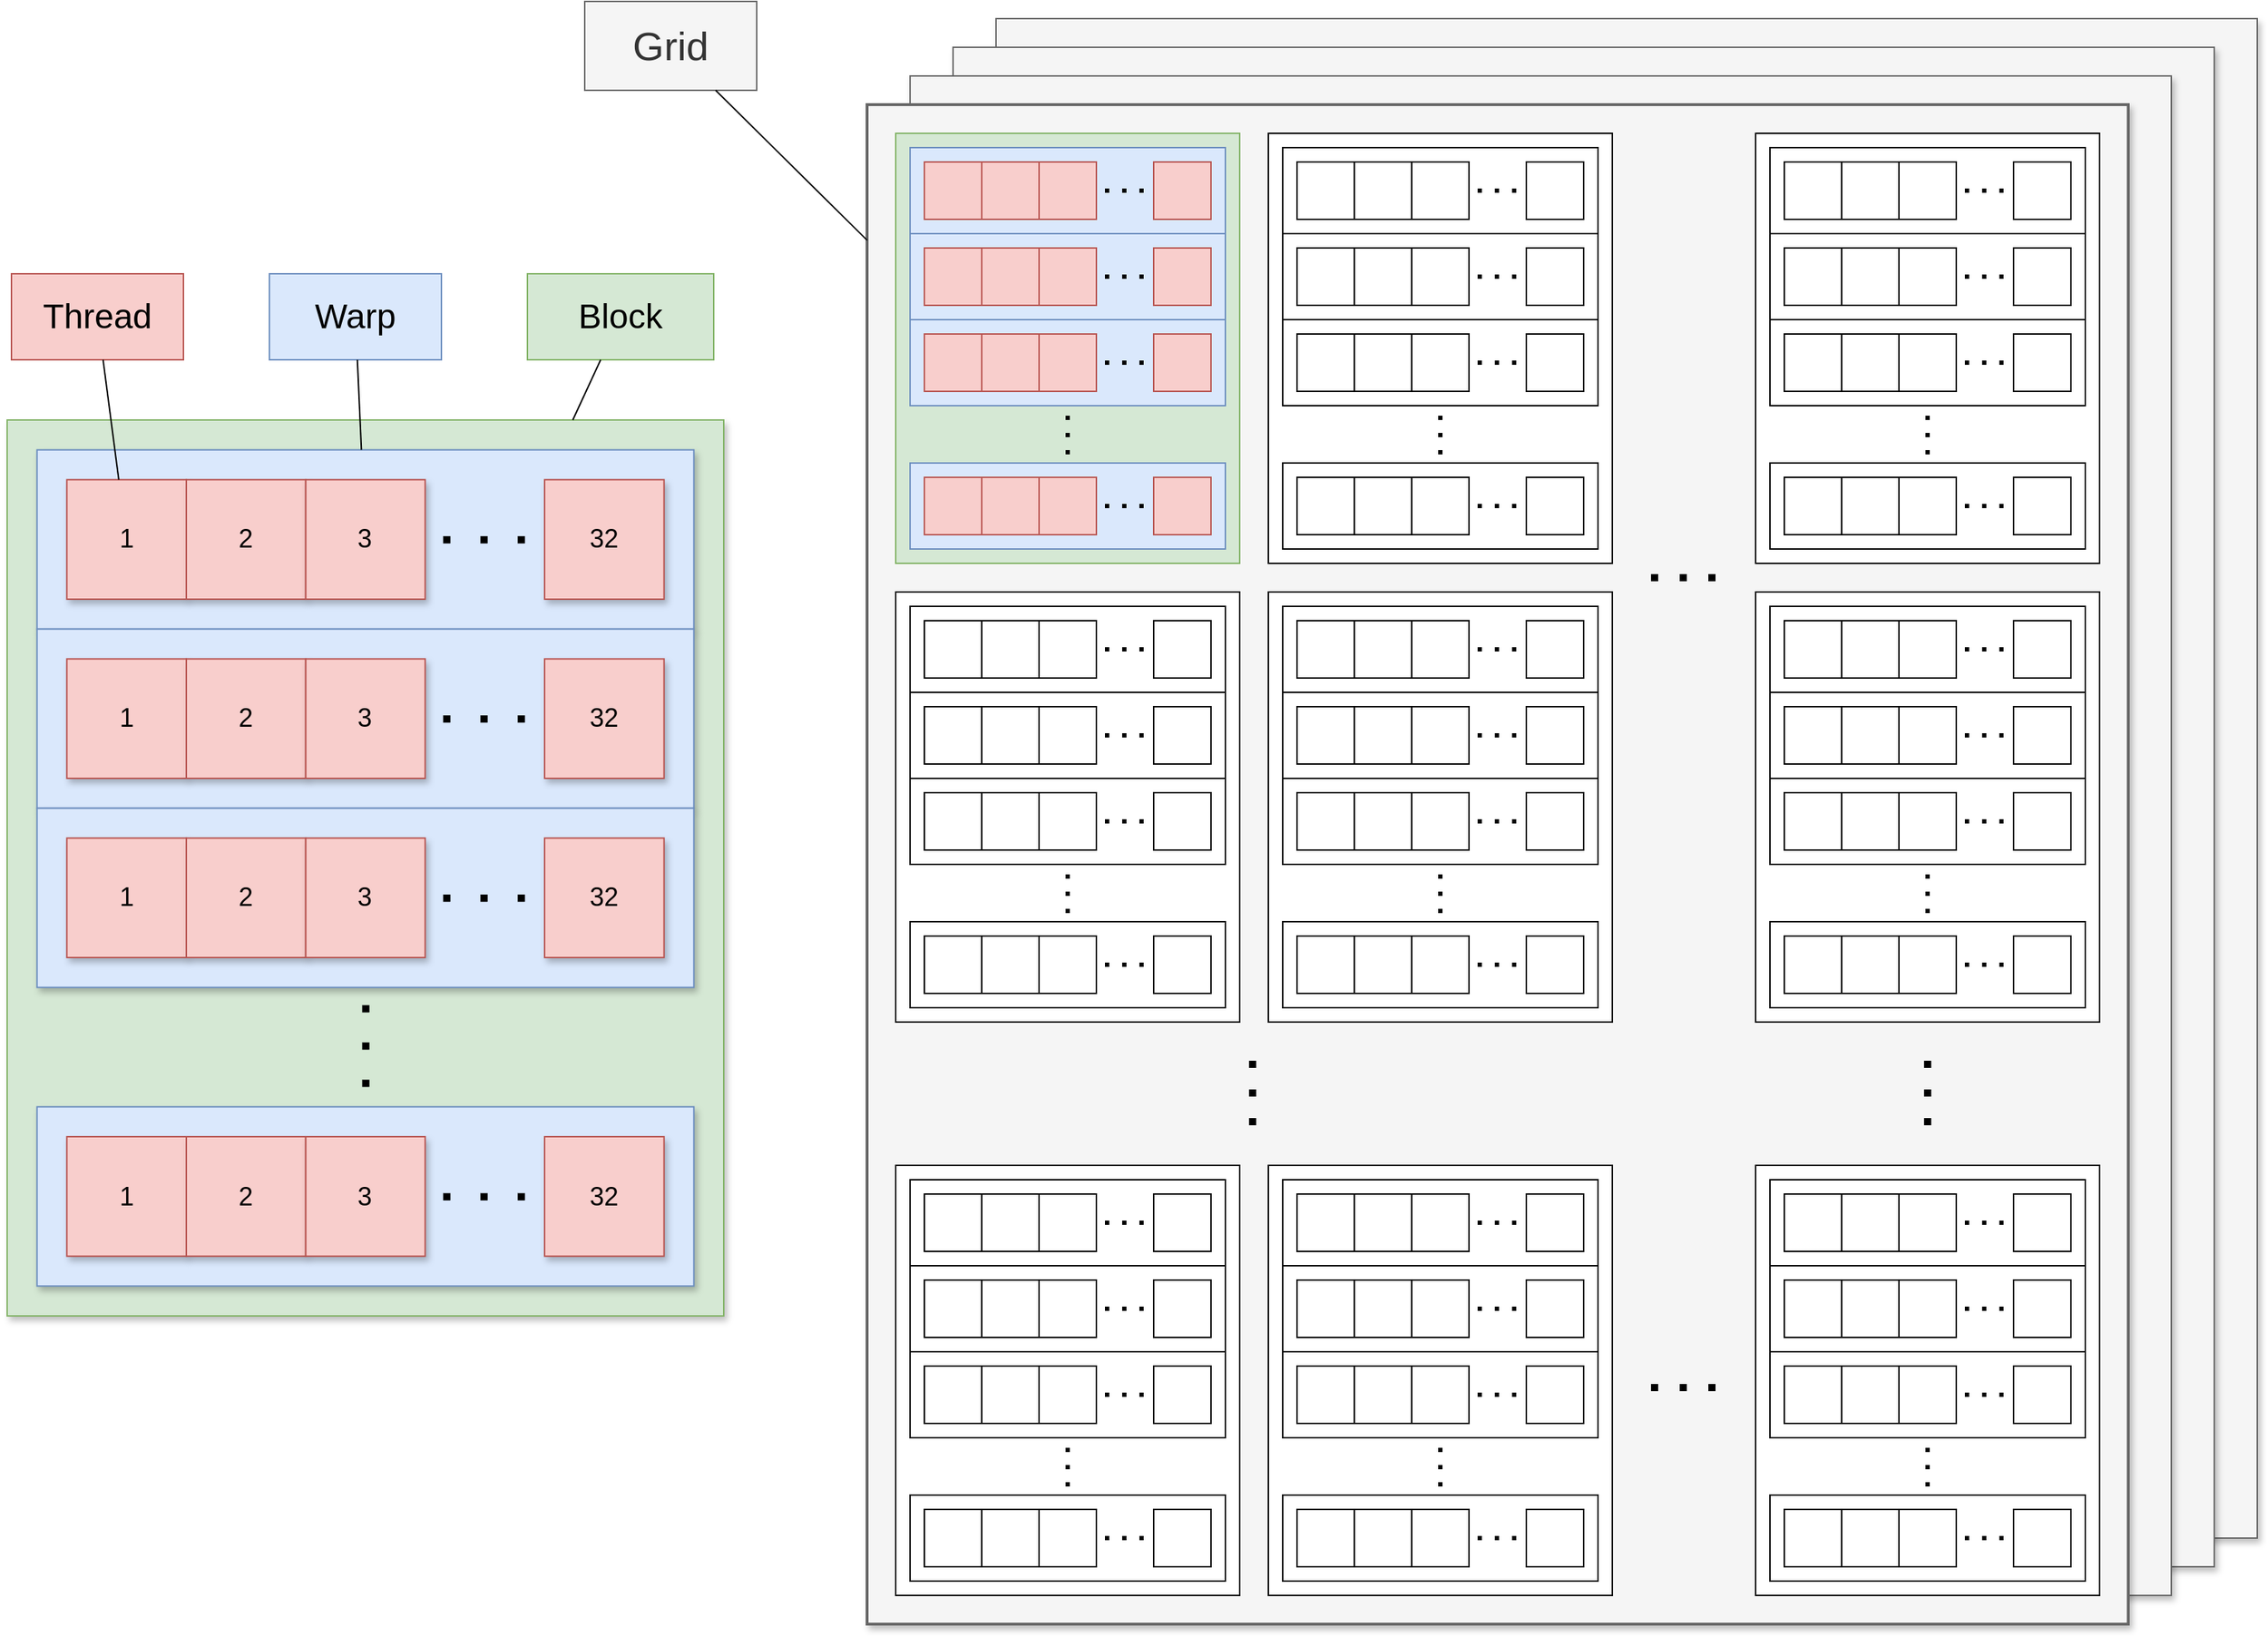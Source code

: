 <mxfile version="21.6.8" type="device">
  <diagram name="Page-1" id="P9NH75M2bkHf4CHndn5H">
    <mxGraphModel dx="5156" dy="4184" grid="1" gridSize="10" guides="1" tooltips="1" connect="1" arrows="1" fold="1" page="1" pageScale="1" pageWidth="583" pageHeight="413" math="0" shadow="0">
      <root>
        <mxCell id="0" />
        <mxCell id="1" parent="0" />
        <mxCell id="WgCXtVQOdJW3vV8rvmdJ-2451" value="" style="rounded=0;whiteSpace=wrap;html=1;fillColor=#f5f5f5;strokeColor=#666666;fontColor=#333333;shadow=1;" vertex="1" parent="1">
          <mxGeometry x="-1553" y="-2418" width="880" height="1060" as="geometry" />
        </mxCell>
        <mxCell id="WgCXtVQOdJW3vV8rvmdJ-2450" value="" style="rounded=0;whiteSpace=wrap;html=1;fillColor=#f5f5f5;strokeColor=#666666;fontColor=#333333;shadow=1;" vertex="1" parent="1">
          <mxGeometry x="-1583" y="-2398" width="880" height="1060" as="geometry" />
        </mxCell>
        <mxCell id="WgCXtVQOdJW3vV8rvmdJ-2449" value="" style="rounded=0;whiteSpace=wrap;html=1;fillColor=#f5f5f5;strokeColor=#666666;fontColor=#333333;shadow=1;" vertex="1" parent="1">
          <mxGeometry x="-1613" y="-2378" width="880" height="1060" as="geometry" />
        </mxCell>
        <mxCell id="WgCXtVQOdJW3vV8rvmdJ-857" value="" style="rounded=0;whiteSpace=wrap;html=1;" vertex="1" parent="1">
          <mxGeometry x="-1613" y="-2328" width="307" height="300" as="geometry" />
        </mxCell>
        <mxCell id="WgCXtVQOdJW3vV8rvmdJ-858" value="" style="endArrow=none;dashed=1;html=1;dashPattern=1 3;strokeWidth=3;rounded=0;entryX=0.5;entryY=1;entryDx=0;entryDy=0;exitX=0.5;exitY=0;exitDx=0;exitDy=0;" edge="1" parent="1">
          <mxGeometry width="50" height="50" relative="1" as="geometry">
            <mxPoint x="-1493" y="-2104" as="sourcePoint" />
            <mxPoint x="-1493" y="-2144" as="targetPoint" />
          </mxGeometry>
        </mxCell>
        <mxCell id="WgCXtVQOdJW3vV8rvmdJ-859" value="" style="rounded=0;whiteSpace=wrap;html=1;" vertex="1" parent="1">
          <mxGeometry x="-1603" y="-2318" width="287" height="60" as="geometry" />
        </mxCell>
        <mxCell id="WgCXtVQOdJW3vV8rvmdJ-860" value="" style="endArrow=none;dashed=1;html=1;dashPattern=1 3;strokeWidth=3;rounded=0;exitX=1;exitY=0.5;exitDx=0;exitDy=0;entryX=0;entryY=0.5;entryDx=0;entryDy=0;" edge="1" parent="1">
          <mxGeometry width="50" height="50" relative="1" as="geometry">
            <mxPoint x="-1479" y="-2288" as="sourcePoint" />
            <mxPoint x="-1439" y="-2288" as="targetPoint" />
          </mxGeometry>
        </mxCell>
        <mxCell id="WgCXtVQOdJW3vV8rvmdJ-861" value="" style="whiteSpace=wrap;html=1;aspect=fixed;" vertex="1" parent="1">
          <mxGeometry x="-1593" y="-2308" width="107" height="40" as="geometry" />
        </mxCell>
        <mxCell id="WgCXtVQOdJW3vV8rvmdJ-862" value="" style="whiteSpace=wrap;html=1;aspect=fixed;" vertex="1" parent="1">
          <mxGeometry x="-1553" y="-2308" width="107" height="40" as="geometry" />
        </mxCell>
        <mxCell id="WgCXtVQOdJW3vV8rvmdJ-863" value="" style="whiteSpace=wrap;html=1;aspect=fixed;" vertex="1" parent="1">
          <mxGeometry x="-1513" y="-2308" width="107" height="40" as="geometry" />
        </mxCell>
        <mxCell id="WgCXtVQOdJW3vV8rvmdJ-864" value="" style="whiteSpace=wrap;html=1;aspect=fixed;" vertex="1" parent="1">
          <mxGeometry x="-1433" y="-2308" width="107" height="40" as="geometry" />
        </mxCell>
        <mxCell id="WgCXtVQOdJW3vV8rvmdJ-865" value="" style="rounded=0;whiteSpace=wrap;html=1;" vertex="1" parent="1">
          <mxGeometry x="-1603" y="-2258" width="287" height="60" as="geometry" />
        </mxCell>
        <mxCell id="WgCXtVQOdJW3vV8rvmdJ-866" value="" style="endArrow=none;dashed=1;html=1;dashPattern=1 3;strokeWidth=3;rounded=0;exitX=1;exitY=0.5;exitDx=0;exitDy=0;entryX=0;entryY=0.5;entryDx=0;entryDy=0;" edge="1" parent="1">
          <mxGeometry width="50" height="50" relative="1" as="geometry">
            <mxPoint x="-1479" y="-2228" as="sourcePoint" />
            <mxPoint x="-1439" y="-2228" as="targetPoint" />
          </mxGeometry>
        </mxCell>
        <mxCell id="WgCXtVQOdJW3vV8rvmdJ-867" value="" style="whiteSpace=wrap;html=1;aspect=fixed;" vertex="1" parent="1">
          <mxGeometry x="-1593" y="-2248" width="107" height="40" as="geometry" />
        </mxCell>
        <mxCell id="WgCXtVQOdJW3vV8rvmdJ-868" value="" style="whiteSpace=wrap;html=1;aspect=fixed;" vertex="1" parent="1">
          <mxGeometry x="-1553" y="-2248" width="107" height="40" as="geometry" />
        </mxCell>
        <mxCell id="WgCXtVQOdJW3vV8rvmdJ-869" value="" style="whiteSpace=wrap;html=1;aspect=fixed;" vertex="1" parent="1">
          <mxGeometry x="-1513" y="-2248" width="107" height="40" as="geometry" />
        </mxCell>
        <mxCell id="WgCXtVQOdJW3vV8rvmdJ-870" value="" style="whiteSpace=wrap;html=1;aspect=fixed;" vertex="1" parent="1">
          <mxGeometry x="-1433" y="-2248" width="107" height="40" as="geometry" />
        </mxCell>
        <mxCell id="WgCXtVQOdJW3vV8rvmdJ-871" value="" style="rounded=0;whiteSpace=wrap;html=1;" vertex="1" parent="1">
          <mxGeometry x="-1603" y="-2198" width="287" height="60" as="geometry" />
        </mxCell>
        <mxCell id="WgCXtVQOdJW3vV8rvmdJ-872" value="" style="endArrow=none;dashed=1;html=1;dashPattern=1 3;strokeWidth=3;rounded=0;exitX=1;exitY=0.5;exitDx=0;exitDy=0;entryX=0;entryY=0.5;entryDx=0;entryDy=0;" edge="1" parent="1">
          <mxGeometry width="50" height="50" relative="1" as="geometry">
            <mxPoint x="-1479" y="-2168" as="sourcePoint" />
            <mxPoint x="-1439" y="-2168" as="targetPoint" />
          </mxGeometry>
        </mxCell>
        <mxCell id="WgCXtVQOdJW3vV8rvmdJ-873" value="" style="whiteSpace=wrap;html=1;aspect=fixed;" vertex="1" parent="1">
          <mxGeometry x="-1593" y="-2188" width="107" height="40" as="geometry" />
        </mxCell>
        <mxCell id="WgCXtVQOdJW3vV8rvmdJ-874" value="" style="whiteSpace=wrap;html=1;aspect=fixed;" vertex="1" parent="1">
          <mxGeometry x="-1553" y="-2188" width="107" height="40" as="geometry" />
        </mxCell>
        <mxCell id="WgCXtVQOdJW3vV8rvmdJ-875" value="" style="whiteSpace=wrap;html=1;aspect=fixed;" vertex="1" parent="1">
          <mxGeometry x="-1513" y="-2188" width="107" height="40" as="geometry" />
        </mxCell>
        <mxCell id="WgCXtVQOdJW3vV8rvmdJ-876" value="" style="whiteSpace=wrap;html=1;aspect=fixed;" vertex="1" parent="1">
          <mxGeometry x="-1433" y="-2188" width="107" height="40" as="geometry" />
        </mxCell>
        <mxCell id="WgCXtVQOdJW3vV8rvmdJ-877" value="" style="rounded=0;whiteSpace=wrap;html=1;" vertex="1" parent="1">
          <mxGeometry x="-1603" y="-2098" width="287" height="60" as="geometry" />
        </mxCell>
        <mxCell id="WgCXtVQOdJW3vV8rvmdJ-878" value="" style="endArrow=none;dashed=1;html=1;dashPattern=1 3;strokeWidth=3;rounded=0;exitX=1;exitY=0.5;exitDx=0;exitDy=0;entryX=0;entryY=0.5;entryDx=0;entryDy=0;" edge="1" parent="1">
          <mxGeometry width="50" height="50" relative="1" as="geometry">
            <mxPoint x="-1479" y="-2068" as="sourcePoint" />
            <mxPoint x="-1439" y="-2068" as="targetPoint" />
          </mxGeometry>
        </mxCell>
        <mxCell id="WgCXtVQOdJW3vV8rvmdJ-879" value="" style="whiteSpace=wrap;html=1;aspect=fixed;" vertex="1" parent="1">
          <mxGeometry x="-1593" y="-2088" width="107" height="40" as="geometry" />
        </mxCell>
        <mxCell id="WgCXtVQOdJW3vV8rvmdJ-880" value="" style="whiteSpace=wrap;html=1;aspect=fixed;" vertex="1" parent="1">
          <mxGeometry x="-1553" y="-2088" width="107" height="40" as="geometry" />
        </mxCell>
        <mxCell id="WgCXtVQOdJW3vV8rvmdJ-881" value="" style="whiteSpace=wrap;html=1;aspect=fixed;" vertex="1" parent="1">
          <mxGeometry x="-1513" y="-2088" width="107" height="40" as="geometry" />
        </mxCell>
        <mxCell id="WgCXtVQOdJW3vV8rvmdJ-882" value="" style="whiteSpace=wrap;html=1;aspect=fixed;" vertex="1" parent="1">
          <mxGeometry x="-1433" y="-2088" width="107" height="40" as="geometry" />
        </mxCell>
        <mxCell id="WgCXtVQOdJW3vV8rvmdJ-883" value="" style="endArrow=none;dashed=1;html=1;dashPattern=1 3;strokeWidth=5;rounded=0;" edge="1" parent="1">
          <mxGeometry width="50" height="50" relative="1" as="geometry">
            <mxPoint x="-1086" y="-2018" as="sourcePoint" />
            <mxPoint x="-1026" y="-2018" as="targetPoint" />
          </mxGeometry>
        </mxCell>
        <mxCell id="WgCXtVQOdJW3vV8rvmdJ-884" value="" style="endArrow=none;dashed=1;html=1;dashPattern=1 3;strokeWidth=5;rounded=0;" edge="1" parent="1">
          <mxGeometry width="50" height="50" relative="1" as="geometry">
            <mxPoint x="-1086" y="-1453" as="sourcePoint" />
            <mxPoint x="-1026" y="-1453" as="targetPoint" />
          </mxGeometry>
        </mxCell>
        <mxCell id="WgCXtVQOdJW3vV8rvmdJ-885" value="" style="endArrow=none;dashed=1;html=1;dashPattern=1 3;strokeWidth=5;rounded=0;" edge="1" parent="1">
          <mxGeometry width="50" height="50" relative="1" as="geometry">
            <mxPoint x="-893" y="-1681" as="sourcePoint" />
            <mxPoint x="-893" y="-1621" as="targetPoint" />
          </mxGeometry>
        </mxCell>
        <mxCell id="WgCXtVQOdJW3vV8rvmdJ-886" value="" style="endArrow=none;dashed=1;html=1;dashPattern=1 3;strokeWidth=5;rounded=0;" edge="1" parent="1">
          <mxGeometry width="50" height="50" relative="1" as="geometry">
            <mxPoint x="-1364" y="-1681" as="sourcePoint" />
            <mxPoint x="-1364" y="-1621" as="targetPoint" />
          </mxGeometry>
        </mxCell>
        <mxCell id="WgCXtVQOdJW3vV8rvmdJ-888" value="" style="rounded=0;whiteSpace=wrap;html=1;" vertex="1" parent="1">
          <mxGeometry x="-1353" y="-2328" width="307" height="300" as="geometry" />
        </mxCell>
        <mxCell id="WgCXtVQOdJW3vV8rvmdJ-889" value="" style="endArrow=none;dashed=1;html=1;dashPattern=1 3;strokeWidth=3;rounded=0;entryX=0.5;entryY=1;entryDx=0;entryDy=0;exitX=0.5;exitY=0;exitDx=0;exitDy=0;" edge="1" parent="1">
          <mxGeometry width="50" height="50" relative="1" as="geometry">
            <mxPoint x="-1233" y="-2104" as="sourcePoint" />
            <mxPoint x="-1233" y="-2144" as="targetPoint" />
          </mxGeometry>
        </mxCell>
        <mxCell id="WgCXtVQOdJW3vV8rvmdJ-890" value="" style="rounded=0;whiteSpace=wrap;html=1;" vertex="1" parent="1">
          <mxGeometry x="-1343" y="-2318" width="287" height="60" as="geometry" />
        </mxCell>
        <mxCell id="WgCXtVQOdJW3vV8rvmdJ-891" value="" style="endArrow=none;dashed=1;html=1;dashPattern=1 3;strokeWidth=3;rounded=0;exitX=1;exitY=0.5;exitDx=0;exitDy=0;entryX=0;entryY=0.5;entryDx=0;entryDy=0;" edge="1" parent="1">
          <mxGeometry width="50" height="50" relative="1" as="geometry">
            <mxPoint x="-1219" y="-2288" as="sourcePoint" />
            <mxPoint x="-1179" y="-2288" as="targetPoint" />
          </mxGeometry>
        </mxCell>
        <mxCell id="WgCXtVQOdJW3vV8rvmdJ-892" value="" style="whiteSpace=wrap;html=1;aspect=fixed;" vertex="1" parent="1">
          <mxGeometry x="-1333" y="-2308" width="107" height="40" as="geometry" />
        </mxCell>
        <mxCell id="WgCXtVQOdJW3vV8rvmdJ-893" value="" style="whiteSpace=wrap;html=1;aspect=fixed;" vertex="1" parent="1">
          <mxGeometry x="-1293" y="-2308" width="107" height="40" as="geometry" />
        </mxCell>
        <mxCell id="WgCXtVQOdJW3vV8rvmdJ-894" value="" style="whiteSpace=wrap;html=1;aspect=fixed;" vertex="1" parent="1">
          <mxGeometry x="-1253" y="-2308" width="107" height="40" as="geometry" />
        </mxCell>
        <mxCell id="WgCXtVQOdJW3vV8rvmdJ-895" value="" style="whiteSpace=wrap;html=1;aspect=fixed;" vertex="1" parent="1">
          <mxGeometry x="-1173" y="-2308" width="107" height="40" as="geometry" />
        </mxCell>
        <mxCell id="WgCXtVQOdJW3vV8rvmdJ-896" value="" style="rounded=0;whiteSpace=wrap;html=1;" vertex="1" parent="1">
          <mxGeometry x="-1343" y="-2258" width="287" height="60" as="geometry" />
        </mxCell>
        <mxCell id="WgCXtVQOdJW3vV8rvmdJ-897" value="" style="endArrow=none;dashed=1;html=1;dashPattern=1 3;strokeWidth=3;rounded=0;exitX=1;exitY=0.5;exitDx=0;exitDy=0;entryX=0;entryY=0.5;entryDx=0;entryDy=0;" edge="1" parent="1">
          <mxGeometry width="50" height="50" relative="1" as="geometry">
            <mxPoint x="-1219" y="-2228" as="sourcePoint" />
            <mxPoint x="-1179" y="-2228" as="targetPoint" />
          </mxGeometry>
        </mxCell>
        <mxCell id="WgCXtVQOdJW3vV8rvmdJ-898" value="" style="whiteSpace=wrap;html=1;aspect=fixed;" vertex="1" parent="1">
          <mxGeometry x="-1333" y="-2248" width="107" height="40" as="geometry" />
        </mxCell>
        <mxCell id="WgCXtVQOdJW3vV8rvmdJ-899" value="" style="whiteSpace=wrap;html=1;aspect=fixed;" vertex="1" parent="1">
          <mxGeometry x="-1293" y="-2248" width="107" height="40" as="geometry" />
        </mxCell>
        <mxCell id="WgCXtVQOdJW3vV8rvmdJ-900" value="" style="whiteSpace=wrap;html=1;aspect=fixed;" vertex="1" parent="1">
          <mxGeometry x="-1253" y="-2248" width="107" height="40" as="geometry" />
        </mxCell>
        <mxCell id="WgCXtVQOdJW3vV8rvmdJ-901" value="" style="whiteSpace=wrap;html=1;aspect=fixed;" vertex="1" parent="1">
          <mxGeometry x="-1173" y="-2248" width="107" height="40" as="geometry" />
        </mxCell>
        <mxCell id="WgCXtVQOdJW3vV8rvmdJ-902" value="" style="rounded=0;whiteSpace=wrap;html=1;" vertex="1" parent="1">
          <mxGeometry x="-1343" y="-2198" width="287" height="60" as="geometry" />
        </mxCell>
        <mxCell id="WgCXtVQOdJW3vV8rvmdJ-903" value="" style="endArrow=none;dashed=1;html=1;dashPattern=1 3;strokeWidth=3;rounded=0;exitX=1;exitY=0.5;exitDx=0;exitDy=0;entryX=0;entryY=0.5;entryDx=0;entryDy=0;" edge="1" parent="1">
          <mxGeometry width="50" height="50" relative="1" as="geometry">
            <mxPoint x="-1219" y="-2168" as="sourcePoint" />
            <mxPoint x="-1179" y="-2168" as="targetPoint" />
          </mxGeometry>
        </mxCell>
        <mxCell id="WgCXtVQOdJW3vV8rvmdJ-904" value="" style="whiteSpace=wrap;html=1;aspect=fixed;" vertex="1" parent="1">
          <mxGeometry x="-1333" y="-2188" width="107" height="40" as="geometry" />
        </mxCell>
        <mxCell id="WgCXtVQOdJW3vV8rvmdJ-905" value="" style="whiteSpace=wrap;html=1;aspect=fixed;" vertex="1" parent="1">
          <mxGeometry x="-1293" y="-2188" width="107" height="40" as="geometry" />
        </mxCell>
        <mxCell id="WgCXtVQOdJW3vV8rvmdJ-906" value="" style="whiteSpace=wrap;html=1;aspect=fixed;" vertex="1" parent="1">
          <mxGeometry x="-1253" y="-2188" width="107" height="40" as="geometry" />
        </mxCell>
        <mxCell id="WgCXtVQOdJW3vV8rvmdJ-907" value="" style="whiteSpace=wrap;html=1;aspect=fixed;" vertex="1" parent="1">
          <mxGeometry x="-1173" y="-2188" width="107" height="40" as="geometry" />
        </mxCell>
        <mxCell id="WgCXtVQOdJW3vV8rvmdJ-908" value="" style="rounded=0;whiteSpace=wrap;html=1;" vertex="1" parent="1">
          <mxGeometry x="-1343" y="-2098" width="287" height="60" as="geometry" />
        </mxCell>
        <mxCell id="WgCXtVQOdJW3vV8rvmdJ-909" value="" style="endArrow=none;dashed=1;html=1;dashPattern=1 3;strokeWidth=3;rounded=0;exitX=1;exitY=0.5;exitDx=0;exitDy=0;entryX=0;entryY=0.5;entryDx=0;entryDy=0;" edge="1" parent="1">
          <mxGeometry width="50" height="50" relative="1" as="geometry">
            <mxPoint x="-1219" y="-2068" as="sourcePoint" />
            <mxPoint x="-1179" y="-2068" as="targetPoint" />
          </mxGeometry>
        </mxCell>
        <mxCell id="WgCXtVQOdJW3vV8rvmdJ-910" value="" style="whiteSpace=wrap;html=1;aspect=fixed;" vertex="1" parent="1">
          <mxGeometry x="-1333" y="-2088" width="107" height="40" as="geometry" />
        </mxCell>
        <mxCell id="WgCXtVQOdJW3vV8rvmdJ-911" value="" style="whiteSpace=wrap;html=1;aspect=fixed;" vertex="1" parent="1">
          <mxGeometry x="-1293" y="-2088" width="107" height="40" as="geometry" />
        </mxCell>
        <mxCell id="WgCXtVQOdJW3vV8rvmdJ-912" value="" style="whiteSpace=wrap;html=1;aspect=fixed;" vertex="1" parent="1">
          <mxGeometry x="-1253" y="-2088" width="107" height="40" as="geometry" />
        </mxCell>
        <mxCell id="WgCXtVQOdJW3vV8rvmdJ-913" value="" style="whiteSpace=wrap;html=1;aspect=fixed;" vertex="1" parent="1">
          <mxGeometry x="-1173" y="-2088" width="107" height="40" as="geometry" />
        </mxCell>
        <mxCell id="WgCXtVQOdJW3vV8rvmdJ-914" value="" style="rounded=0;whiteSpace=wrap;html=1;" vertex="1" parent="1">
          <mxGeometry x="-1613" y="-2008" width="307" height="300" as="geometry" />
        </mxCell>
        <mxCell id="WgCXtVQOdJW3vV8rvmdJ-915" value="" style="endArrow=none;dashed=1;html=1;dashPattern=1 3;strokeWidth=3;rounded=0;entryX=0.5;entryY=1;entryDx=0;entryDy=0;exitX=0.5;exitY=0;exitDx=0;exitDy=0;" edge="1" parent="1">
          <mxGeometry width="50" height="50" relative="1" as="geometry">
            <mxPoint x="-1493" y="-1784" as="sourcePoint" />
            <mxPoint x="-1493" y="-1824" as="targetPoint" />
          </mxGeometry>
        </mxCell>
        <mxCell id="WgCXtVQOdJW3vV8rvmdJ-916" value="" style="rounded=0;whiteSpace=wrap;html=1;" vertex="1" parent="1">
          <mxGeometry x="-1603" y="-1998" width="287" height="60" as="geometry" />
        </mxCell>
        <mxCell id="WgCXtVQOdJW3vV8rvmdJ-917" value="" style="endArrow=none;dashed=1;html=1;dashPattern=1 3;strokeWidth=3;rounded=0;exitX=1;exitY=0.5;exitDx=0;exitDy=0;entryX=0;entryY=0.5;entryDx=0;entryDy=0;" edge="1" parent="1">
          <mxGeometry width="50" height="50" relative="1" as="geometry">
            <mxPoint x="-1479" y="-1968" as="sourcePoint" />
            <mxPoint x="-1439" y="-1968" as="targetPoint" />
          </mxGeometry>
        </mxCell>
        <mxCell id="WgCXtVQOdJW3vV8rvmdJ-918" value="" style="whiteSpace=wrap;html=1;aspect=fixed;" vertex="1" parent="1">
          <mxGeometry x="-1593" y="-1988" width="107" height="40" as="geometry" />
        </mxCell>
        <mxCell id="WgCXtVQOdJW3vV8rvmdJ-919" value="" style="whiteSpace=wrap;html=1;aspect=fixed;" vertex="1" parent="1">
          <mxGeometry x="-1553" y="-1988" width="107" height="40" as="geometry" />
        </mxCell>
        <mxCell id="WgCXtVQOdJW3vV8rvmdJ-920" value="" style="whiteSpace=wrap;html=1;aspect=fixed;" vertex="1" parent="1">
          <mxGeometry x="-1513" y="-1988" width="107" height="40" as="geometry" />
        </mxCell>
        <mxCell id="WgCXtVQOdJW3vV8rvmdJ-921" value="" style="whiteSpace=wrap;html=1;aspect=fixed;" vertex="1" parent="1">
          <mxGeometry x="-1433" y="-1988" width="107" height="40" as="geometry" />
        </mxCell>
        <mxCell id="WgCXtVQOdJW3vV8rvmdJ-922" value="" style="rounded=0;whiteSpace=wrap;html=1;" vertex="1" parent="1">
          <mxGeometry x="-1603" y="-1938" width="287" height="60" as="geometry" />
        </mxCell>
        <mxCell id="WgCXtVQOdJW3vV8rvmdJ-923" value="" style="endArrow=none;dashed=1;html=1;dashPattern=1 3;strokeWidth=3;rounded=0;exitX=1;exitY=0.5;exitDx=0;exitDy=0;entryX=0;entryY=0.5;entryDx=0;entryDy=0;" edge="1" parent="1">
          <mxGeometry width="50" height="50" relative="1" as="geometry">
            <mxPoint x="-1479" y="-1908" as="sourcePoint" />
            <mxPoint x="-1439" y="-1908" as="targetPoint" />
          </mxGeometry>
        </mxCell>
        <mxCell id="WgCXtVQOdJW3vV8rvmdJ-924" value="" style="whiteSpace=wrap;html=1;aspect=fixed;" vertex="1" parent="1">
          <mxGeometry x="-1593" y="-1928" width="107" height="40" as="geometry" />
        </mxCell>
        <mxCell id="WgCXtVQOdJW3vV8rvmdJ-925" value="" style="whiteSpace=wrap;html=1;aspect=fixed;" vertex="1" parent="1">
          <mxGeometry x="-1553" y="-1928" width="107" height="40" as="geometry" />
        </mxCell>
        <mxCell id="WgCXtVQOdJW3vV8rvmdJ-926" value="" style="whiteSpace=wrap;html=1;aspect=fixed;" vertex="1" parent="1">
          <mxGeometry x="-1513" y="-1928" width="107" height="40" as="geometry" />
        </mxCell>
        <mxCell id="WgCXtVQOdJW3vV8rvmdJ-927" value="" style="whiteSpace=wrap;html=1;aspect=fixed;" vertex="1" parent="1">
          <mxGeometry x="-1433" y="-1928" width="107" height="40" as="geometry" />
        </mxCell>
        <mxCell id="WgCXtVQOdJW3vV8rvmdJ-928" value="" style="rounded=0;whiteSpace=wrap;html=1;" vertex="1" parent="1">
          <mxGeometry x="-1603" y="-1878" width="287" height="60" as="geometry" />
        </mxCell>
        <mxCell id="WgCXtVQOdJW3vV8rvmdJ-929" value="" style="endArrow=none;dashed=1;html=1;dashPattern=1 3;strokeWidth=3;rounded=0;exitX=1;exitY=0.5;exitDx=0;exitDy=0;entryX=0;entryY=0.5;entryDx=0;entryDy=0;" edge="1" parent="1">
          <mxGeometry width="50" height="50" relative="1" as="geometry">
            <mxPoint x="-1479" y="-1848" as="sourcePoint" />
            <mxPoint x="-1439" y="-1848" as="targetPoint" />
          </mxGeometry>
        </mxCell>
        <mxCell id="WgCXtVQOdJW3vV8rvmdJ-930" value="" style="whiteSpace=wrap;html=1;aspect=fixed;" vertex="1" parent="1">
          <mxGeometry x="-1593" y="-1868" width="107" height="40" as="geometry" />
        </mxCell>
        <mxCell id="WgCXtVQOdJW3vV8rvmdJ-931" value="" style="whiteSpace=wrap;html=1;aspect=fixed;" vertex="1" parent="1">
          <mxGeometry x="-1553" y="-1868" width="107" height="40" as="geometry" />
        </mxCell>
        <mxCell id="WgCXtVQOdJW3vV8rvmdJ-932" value="" style="whiteSpace=wrap;html=1;aspect=fixed;" vertex="1" parent="1">
          <mxGeometry x="-1513" y="-1868" width="107" height="40" as="geometry" />
        </mxCell>
        <mxCell id="WgCXtVQOdJW3vV8rvmdJ-933" value="" style="whiteSpace=wrap;html=1;aspect=fixed;" vertex="1" parent="1">
          <mxGeometry x="-1433" y="-1868" width="107" height="40" as="geometry" />
        </mxCell>
        <mxCell id="WgCXtVQOdJW3vV8rvmdJ-934" value="" style="rounded=0;whiteSpace=wrap;html=1;" vertex="1" parent="1">
          <mxGeometry x="-1603" y="-1778" width="287" height="60" as="geometry" />
        </mxCell>
        <mxCell id="WgCXtVQOdJW3vV8rvmdJ-935" value="" style="endArrow=none;dashed=1;html=1;dashPattern=1 3;strokeWidth=3;rounded=0;exitX=1;exitY=0.5;exitDx=0;exitDy=0;entryX=0;entryY=0.5;entryDx=0;entryDy=0;" edge="1" parent="1">
          <mxGeometry width="50" height="50" relative="1" as="geometry">
            <mxPoint x="-1479" y="-1748" as="sourcePoint" />
            <mxPoint x="-1439" y="-1748" as="targetPoint" />
          </mxGeometry>
        </mxCell>
        <mxCell id="WgCXtVQOdJW3vV8rvmdJ-936" value="" style="whiteSpace=wrap;html=1;aspect=fixed;" vertex="1" parent="1">
          <mxGeometry x="-1593" y="-1768" width="107" height="40" as="geometry" />
        </mxCell>
        <mxCell id="WgCXtVQOdJW3vV8rvmdJ-937" value="" style="whiteSpace=wrap;html=1;aspect=fixed;" vertex="1" parent="1">
          <mxGeometry x="-1553" y="-1768" width="107" height="40" as="geometry" />
        </mxCell>
        <mxCell id="WgCXtVQOdJW3vV8rvmdJ-938" value="" style="whiteSpace=wrap;html=1;aspect=fixed;" vertex="1" parent="1">
          <mxGeometry x="-1513" y="-1768" width="107" height="40" as="geometry" />
        </mxCell>
        <mxCell id="WgCXtVQOdJW3vV8rvmdJ-939" value="" style="whiteSpace=wrap;html=1;aspect=fixed;" vertex="1" parent="1">
          <mxGeometry x="-1433" y="-1768" width="107" height="40" as="geometry" />
        </mxCell>
        <mxCell id="WgCXtVQOdJW3vV8rvmdJ-940" value="" style="rounded=0;whiteSpace=wrap;html=1;" vertex="1" parent="1">
          <mxGeometry x="-1353" y="-2008" width="307" height="300" as="geometry" />
        </mxCell>
        <mxCell id="WgCXtVQOdJW3vV8rvmdJ-941" value="" style="endArrow=none;dashed=1;html=1;dashPattern=1 3;strokeWidth=3;rounded=0;entryX=0.5;entryY=1;entryDx=0;entryDy=0;exitX=0.5;exitY=0;exitDx=0;exitDy=0;" edge="1" parent="1">
          <mxGeometry width="50" height="50" relative="1" as="geometry">
            <mxPoint x="-1233" y="-1784" as="sourcePoint" />
            <mxPoint x="-1233" y="-1824" as="targetPoint" />
          </mxGeometry>
        </mxCell>
        <mxCell id="WgCXtVQOdJW3vV8rvmdJ-942" value="" style="rounded=0;whiteSpace=wrap;html=1;" vertex="1" parent="1">
          <mxGeometry x="-1343" y="-1998" width="287" height="60" as="geometry" />
        </mxCell>
        <mxCell id="WgCXtVQOdJW3vV8rvmdJ-943" value="" style="endArrow=none;dashed=1;html=1;dashPattern=1 3;strokeWidth=3;rounded=0;exitX=1;exitY=0.5;exitDx=0;exitDy=0;entryX=0;entryY=0.5;entryDx=0;entryDy=0;" edge="1" parent="1">
          <mxGeometry width="50" height="50" relative="1" as="geometry">
            <mxPoint x="-1219" y="-1968" as="sourcePoint" />
            <mxPoint x="-1179" y="-1968" as="targetPoint" />
          </mxGeometry>
        </mxCell>
        <mxCell id="WgCXtVQOdJW3vV8rvmdJ-944" value="" style="whiteSpace=wrap;html=1;aspect=fixed;" vertex="1" parent="1">
          <mxGeometry x="-1333" y="-1988" width="107" height="40" as="geometry" />
        </mxCell>
        <mxCell id="WgCXtVQOdJW3vV8rvmdJ-945" value="" style="whiteSpace=wrap;html=1;aspect=fixed;" vertex="1" parent="1">
          <mxGeometry x="-1293" y="-1988" width="107" height="40" as="geometry" />
        </mxCell>
        <mxCell id="WgCXtVQOdJW3vV8rvmdJ-946" value="" style="whiteSpace=wrap;html=1;aspect=fixed;" vertex="1" parent="1">
          <mxGeometry x="-1253" y="-1988" width="107" height="40" as="geometry" />
        </mxCell>
        <mxCell id="WgCXtVQOdJW3vV8rvmdJ-947" value="" style="whiteSpace=wrap;html=1;aspect=fixed;" vertex="1" parent="1">
          <mxGeometry x="-1173" y="-1988" width="107" height="40" as="geometry" />
        </mxCell>
        <mxCell id="WgCXtVQOdJW3vV8rvmdJ-948" value="" style="rounded=0;whiteSpace=wrap;html=1;" vertex="1" parent="1">
          <mxGeometry x="-1343" y="-1938" width="287" height="60" as="geometry" />
        </mxCell>
        <mxCell id="WgCXtVQOdJW3vV8rvmdJ-949" value="" style="endArrow=none;dashed=1;html=1;dashPattern=1 3;strokeWidth=3;rounded=0;exitX=1;exitY=0.5;exitDx=0;exitDy=0;entryX=0;entryY=0.5;entryDx=0;entryDy=0;" edge="1" parent="1">
          <mxGeometry width="50" height="50" relative="1" as="geometry">
            <mxPoint x="-1219" y="-1908" as="sourcePoint" />
            <mxPoint x="-1179" y="-1908" as="targetPoint" />
          </mxGeometry>
        </mxCell>
        <mxCell id="WgCXtVQOdJW3vV8rvmdJ-950" value="" style="whiteSpace=wrap;html=1;aspect=fixed;" vertex="1" parent="1">
          <mxGeometry x="-1333" y="-1928" width="107" height="40" as="geometry" />
        </mxCell>
        <mxCell id="WgCXtVQOdJW3vV8rvmdJ-951" value="" style="whiteSpace=wrap;html=1;aspect=fixed;" vertex="1" parent="1">
          <mxGeometry x="-1293" y="-1928" width="107" height="40" as="geometry" />
        </mxCell>
        <mxCell id="WgCXtVQOdJW3vV8rvmdJ-952" value="" style="whiteSpace=wrap;html=1;aspect=fixed;" vertex="1" parent="1">
          <mxGeometry x="-1253" y="-1928" width="107" height="40" as="geometry" />
        </mxCell>
        <mxCell id="WgCXtVQOdJW3vV8rvmdJ-953" value="" style="whiteSpace=wrap;html=1;aspect=fixed;" vertex="1" parent="1">
          <mxGeometry x="-1173" y="-1928" width="107" height="40" as="geometry" />
        </mxCell>
        <mxCell id="WgCXtVQOdJW3vV8rvmdJ-954" value="" style="rounded=0;whiteSpace=wrap;html=1;" vertex="1" parent="1">
          <mxGeometry x="-1343" y="-1878" width="287" height="60" as="geometry" />
        </mxCell>
        <mxCell id="WgCXtVQOdJW3vV8rvmdJ-955" value="" style="endArrow=none;dashed=1;html=1;dashPattern=1 3;strokeWidth=3;rounded=0;exitX=1;exitY=0.5;exitDx=0;exitDy=0;entryX=0;entryY=0.5;entryDx=0;entryDy=0;" edge="1" parent="1">
          <mxGeometry width="50" height="50" relative="1" as="geometry">
            <mxPoint x="-1219" y="-1848" as="sourcePoint" />
            <mxPoint x="-1179" y="-1848" as="targetPoint" />
          </mxGeometry>
        </mxCell>
        <mxCell id="WgCXtVQOdJW3vV8rvmdJ-956" value="" style="whiteSpace=wrap;html=1;aspect=fixed;" vertex="1" parent="1">
          <mxGeometry x="-1333" y="-1868" width="107" height="40" as="geometry" />
        </mxCell>
        <mxCell id="WgCXtVQOdJW3vV8rvmdJ-957" value="" style="whiteSpace=wrap;html=1;aspect=fixed;" vertex="1" parent="1">
          <mxGeometry x="-1293" y="-1868" width="107" height="40" as="geometry" />
        </mxCell>
        <mxCell id="WgCXtVQOdJW3vV8rvmdJ-958" value="" style="whiteSpace=wrap;html=1;aspect=fixed;" vertex="1" parent="1">
          <mxGeometry x="-1253" y="-1868" width="107" height="40" as="geometry" />
        </mxCell>
        <mxCell id="WgCXtVQOdJW3vV8rvmdJ-959" value="" style="whiteSpace=wrap;html=1;aspect=fixed;" vertex="1" parent="1">
          <mxGeometry x="-1173" y="-1868" width="107" height="40" as="geometry" />
        </mxCell>
        <mxCell id="WgCXtVQOdJW3vV8rvmdJ-960" value="" style="rounded=0;whiteSpace=wrap;html=1;" vertex="1" parent="1">
          <mxGeometry x="-1343" y="-1778" width="287" height="60" as="geometry" />
        </mxCell>
        <mxCell id="WgCXtVQOdJW3vV8rvmdJ-961" value="" style="endArrow=none;dashed=1;html=1;dashPattern=1 3;strokeWidth=3;rounded=0;exitX=1;exitY=0.5;exitDx=0;exitDy=0;entryX=0;entryY=0.5;entryDx=0;entryDy=0;" edge="1" parent="1">
          <mxGeometry width="50" height="50" relative="1" as="geometry">
            <mxPoint x="-1219" y="-1748" as="sourcePoint" />
            <mxPoint x="-1179" y="-1748" as="targetPoint" />
          </mxGeometry>
        </mxCell>
        <mxCell id="WgCXtVQOdJW3vV8rvmdJ-962" value="" style="whiteSpace=wrap;html=1;aspect=fixed;" vertex="1" parent="1">
          <mxGeometry x="-1333" y="-1768" width="107" height="40" as="geometry" />
        </mxCell>
        <mxCell id="WgCXtVQOdJW3vV8rvmdJ-963" value="" style="whiteSpace=wrap;html=1;aspect=fixed;" vertex="1" parent="1">
          <mxGeometry x="-1293" y="-1768" width="107" height="40" as="geometry" />
        </mxCell>
        <mxCell id="WgCXtVQOdJW3vV8rvmdJ-964" value="" style="whiteSpace=wrap;html=1;aspect=fixed;" vertex="1" parent="1">
          <mxGeometry x="-1253" y="-1768" width="107" height="40" as="geometry" />
        </mxCell>
        <mxCell id="WgCXtVQOdJW3vV8rvmdJ-965" value="" style="whiteSpace=wrap;html=1;aspect=fixed;" vertex="1" parent="1">
          <mxGeometry x="-1173" y="-1768" width="107" height="40" as="geometry" />
        </mxCell>
        <mxCell id="WgCXtVQOdJW3vV8rvmdJ-967" value="" style="endArrow=none;dashed=1;html=1;dashPattern=1 3;strokeWidth=3;rounded=0;entryX=0.5;entryY=1;entryDx=0;entryDy=0;exitX=0.5;exitY=0;exitDx=0;exitDy=0;" edge="1" parent="1">
          <mxGeometry width="50" height="50" relative="1" as="geometry">
            <mxPoint x="-893" y="-2104" as="sourcePoint" />
            <mxPoint x="-893" y="-2144" as="targetPoint" />
          </mxGeometry>
        </mxCell>
        <mxCell id="WgCXtVQOdJW3vV8rvmdJ-969" value="" style="endArrow=none;dashed=1;html=1;dashPattern=1 3;strokeWidth=3;rounded=0;exitX=1;exitY=0.5;exitDx=0;exitDy=0;entryX=0;entryY=0.5;entryDx=0;entryDy=0;" edge="1" parent="1">
          <mxGeometry width="50" height="50" relative="1" as="geometry">
            <mxPoint x="-879" y="-2288" as="sourcePoint" />
            <mxPoint x="-839" y="-2288" as="targetPoint" />
          </mxGeometry>
        </mxCell>
        <mxCell id="WgCXtVQOdJW3vV8rvmdJ-970" value="" style="whiteSpace=wrap;html=1;aspect=fixed;" vertex="1" parent="1">
          <mxGeometry x="-993" y="-2308" width="107" height="40" as="geometry" />
        </mxCell>
        <mxCell id="WgCXtVQOdJW3vV8rvmdJ-971" value="" style="whiteSpace=wrap;html=1;aspect=fixed;" vertex="1" parent="1">
          <mxGeometry x="-953" y="-2308" width="107" height="40" as="geometry" />
        </mxCell>
        <mxCell id="WgCXtVQOdJW3vV8rvmdJ-972" value="" style="whiteSpace=wrap;html=1;aspect=fixed;" vertex="1" parent="1">
          <mxGeometry x="-913" y="-2308" width="107" height="40" as="geometry" />
        </mxCell>
        <mxCell id="WgCXtVQOdJW3vV8rvmdJ-975" value="" style="endArrow=none;dashed=1;html=1;dashPattern=1 3;strokeWidth=3;rounded=0;exitX=1;exitY=0.5;exitDx=0;exitDy=0;entryX=0;entryY=0.5;entryDx=0;entryDy=0;" edge="1" parent="1">
          <mxGeometry width="50" height="50" relative="1" as="geometry">
            <mxPoint x="-879" y="-2228" as="sourcePoint" />
            <mxPoint x="-839" y="-2228" as="targetPoint" />
          </mxGeometry>
        </mxCell>
        <mxCell id="WgCXtVQOdJW3vV8rvmdJ-976" value="" style="whiteSpace=wrap;html=1;aspect=fixed;" vertex="1" parent="1">
          <mxGeometry x="-993" y="-2248" width="107" height="40" as="geometry" />
        </mxCell>
        <mxCell id="WgCXtVQOdJW3vV8rvmdJ-977" value="" style="whiteSpace=wrap;html=1;aspect=fixed;" vertex="1" parent="1">
          <mxGeometry x="-953" y="-2248" width="107" height="40" as="geometry" />
        </mxCell>
        <mxCell id="WgCXtVQOdJW3vV8rvmdJ-978" value="" style="whiteSpace=wrap;html=1;aspect=fixed;" vertex="1" parent="1">
          <mxGeometry x="-913" y="-2248" width="107" height="40" as="geometry" />
        </mxCell>
        <mxCell id="WgCXtVQOdJW3vV8rvmdJ-981" value="" style="endArrow=none;dashed=1;html=1;dashPattern=1 3;strokeWidth=3;rounded=0;exitX=1;exitY=0.5;exitDx=0;exitDy=0;entryX=0;entryY=0.5;entryDx=0;entryDy=0;" edge="1" parent="1">
          <mxGeometry width="50" height="50" relative="1" as="geometry">
            <mxPoint x="-879" y="-2168" as="sourcePoint" />
            <mxPoint x="-839" y="-2168" as="targetPoint" />
          </mxGeometry>
        </mxCell>
        <mxCell id="WgCXtVQOdJW3vV8rvmdJ-982" value="" style="whiteSpace=wrap;html=1;aspect=fixed;" vertex="1" parent="1">
          <mxGeometry x="-993" y="-2188" width="107" height="40" as="geometry" />
        </mxCell>
        <mxCell id="WgCXtVQOdJW3vV8rvmdJ-983" value="" style="whiteSpace=wrap;html=1;aspect=fixed;" vertex="1" parent="1">
          <mxGeometry x="-953" y="-2188" width="107" height="40" as="geometry" />
        </mxCell>
        <mxCell id="WgCXtVQOdJW3vV8rvmdJ-984" value="" style="whiteSpace=wrap;html=1;aspect=fixed;" vertex="1" parent="1">
          <mxGeometry x="-913" y="-2188" width="107" height="40" as="geometry" />
        </mxCell>
        <mxCell id="WgCXtVQOdJW3vV8rvmdJ-987" value="" style="endArrow=none;dashed=1;html=1;dashPattern=1 3;strokeWidth=3;rounded=0;exitX=1;exitY=0.5;exitDx=0;exitDy=0;entryX=0;entryY=0.5;entryDx=0;entryDy=0;" edge="1" parent="1">
          <mxGeometry width="50" height="50" relative="1" as="geometry">
            <mxPoint x="-879" y="-2068" as="sourcePoint" />
            <mxPoint x="-839" y="-2068" as="targetPoint" />
          </mxGeometry>
        </mxCell>
        <mxCell id="WgCXtVQOdJW3vV8rvmdJ-988" value="" style="whiteSpace=wrap;html=1;aspect=fixed;" vertex="1" parent="1">
          <mxGeometry x="-993" y="-2088" width="107" height="40" as="geometry" />
        </mxCell>
        <mxCell id="WgCXtVQOdJW3vV8rvmdJ-989" value="" style="whiteSpace=wrap;html=1;aspect=fixed;" vertex="1" parent="1">
          <mxGeometry x="-953" y="-2088" width="107" height="40" as="geometry" />
        </mxCell>
        <mxCell id="WgCXtVQOdJW3vV8rvmdJ-990" value="" style="whiteSpace=wrap;html=1;aspect=fixed;" vertex="1" parent="1">
          <mxGeometry x="-913" y="-2088" width="107" height="40" as="geometry" />
        </mxCell>
        <mxCell id="WgCXtVQOdJW3vV8rvmdJ-993" value="" style="endArrow=none;dashed=1;html=1;dashPattern=1 3;strokeWidth=3;rounded=0;entryX=0.5;entryY=1;entryDx=0;entryDy=0;exitX=0.5;exitY=0;exitDx=0;exitDy=0;" edge="1" parent="1">
          <mxGeometry width="50" height="50" relative="1" as="geometry">
            <mxPoint x="-893" y="-1784" as="sourcePoint" />
            <mxPoint x="-893" y="-1824" as="targetPoint" />
          </mxGeometry>
        </mxCell>
        <mxCell id="WgCXtVQOdJW3vV8rvmdJ-995" value="" style="endArrow=none;dashed=1;html=1;dashPattern=1 3;strokeWidth=3;rounded=0;exitX=1;exitY=0.5;exitDx=0;exitDy=0;entryX=0;entryY=0.5;entryDx=0;entryDy=0;" edge="1" parent="1">
          <mxGeometry width="50" height="50" relative="1" as="geometry">
            <mxPoint x="-879" y="-1968" as="sourcePoint" />
            <mxPoint x="-839" y="-1968" as="targetPoint" />
          </mxGeometry>
        </mxCell>
        <mxCell id="WgCXtVQOdJW3vV8rvmdJ-996" value="" style="whiteSpace=wrap;html=1;aspect=fixed;" vertex="1" parent="1">
          <mxGeometry x="-993" y="-1988" width="107" height="40" as="geometry" />
        </mxCell>
        <mxCell id="WgCXtVQOdJW3vV8rvmdJ-997" value="" style="whiteSpace=wrap;html=1;aspect=fixed;" vertex="1" parent="1">
          <mxGeometry x="-953" y="-1988" width="107" height="40" as="geometry" />
        </mxCell>
        <mxCell id="WgCXtVQOdJW3vV8rvmdJ-998" value="" style="whiteSpace=wrap;html=1;aspect=fixed;" vertex="1" parent="1">
          <mxGeometry x="-913" y="-1988" width="107" height="40" as="geometry" />
        </mxCell>
        <mxCell id="WgCXtVQOdJW3vV8rvmdJ-1001" value="" style="endArrow=none;dashed=1;html=1;dashPattern=1 3;strokeWidth=3;rounded=0;exitX=1;exitY=0.5;exitDx=0;exitDy=0;entryX=0;entryY=0.5;entryDx=0;entryDy=0;" edge="1" parent="1">
          <mxGeometry width="50" height="50" relative="1" as="geometry">
            <mxPoint x="-879" y="-1908" as="sourcePoint" />
            <mxPoint x="-839" y="-1908" as="targetPoint" />
          </mxGeometry>
        </mxCell>
        <mxCell id="WgCXtVQOdJW3vV8rvmdJ-1002" value="" style="whiteSpace=wrap;html=1;aspect=fixed;" vertex="1" parent="1">
          <mxGeometry x="-993" y="-1928" width="107" height="40" as="geometry" />
        </mxCell>
        <mxCell id="WgCXtVQOdJW3vV8rvmdJ-1003" value="" style="whiteSpace=wrap;html=1;aspect=fixed;" vertex="1" parent="1">
          <mxGeometry x="-953" y="-1928" width="107" height="40" as="geometry" />
        </mxCell>
        <mxCell id="WgCXtVQOdJW3vV8rvmdJ-1004" value="" style="whiteSpace=wrap;html=1;aspect=fixed;" vertex="1" parent="1">
          <mxGeometry x="-913" y="-1928" width="107" height="40" as="geometry" />
        </mxCell>
        <mxCell id="WgCXtVQOdJW3vV8rvmdJ-1007" value="" style="endArrow=none;dashed=1;html=1;dashPattern=1 3;strokeWidth=3;rounded=0;exitX=1;exitY=0.5;exitDx=0;exitDy=0;entryX=0;entryY=0.5;entryDx=0;entryDy=0;" edge="1" parent="1">
          <mxGeometry width="50" height="50" relative="1" as="geometry">
            <mxPoint x="-879" y="-1848" as="sourcePoint" />
            <mxPoint x="-839" y="-1848" as="targetPoint" />
          </mxGeometry>
        </mxCell>
        <mxCell id="WgCXtVQOdJW3vV8rvmdJ-1008" value="" style="whiteSpace=wrap;html=1;aspect=fixed;" vertex="1" parent="1">
          <mxGeometry x="-993" y="-1868" width="107" height="40" as="geometry" />
        </mxCell>
        <mxCell id="WgCXtVQOdJW3vV8rvmdJ-1009" value="" style="whiteSpace=wrap;html=1;aspect=fixed;" vertex="1" parent="1">
          <mxGeometry x="-953" y="-1868" width="107" height="40" as="geometry" />
        </mxCell>
        <mxCell id="WgCXtVQOdJW3vV8rvmdJ-1010" value="" style="whiteSpace=wrap;html=1;aspect=fixed;" vertex="1" parent="1">
          <mxGeometry x="-913" y="-1868" width="107" height="40" as="geometry" />
        </mxCell>
        <mxCell id="WgCXtVQOdJW3vV8rvmdJ-1013" value="" style="endArrow=none;dashed=1;html=1;dashPattern=1 3;strokeWidth=3;rounded=0;exitX=1;exitY=0.5;exitDx=0;exitDy=0;entryX=0;entryY=0.5;entryDx=0;entryDy=0;" edge="1" parent="1">
          <mxGeometry width="50" height="50" relative="1" as="geometry">
            <mxPoint x="-879" y="-1748" as="sourcePoint" />
            <mxPoint x="-839" y="-1748" as="targetPoint" />
          </mxGeometry>
        </mxCell>
        <mxCell id="WgCXtVQOdJW3vV8rvmdJ-1014" value="" style="whiteSpace=wrap;html=1;aspect=fixed;" vertex="1" parent="1">
          <mxGeometry x="-993" y="-1768" width="107" height="40" as="geometry" />
        </mxCell>
        <mxCell id="WgCXtVQOdJW3vV8rvmdJ-1015" value="" style="whiteSpace=wrap;html=1;aspect=fixed;" vertex="1" parent="1">
          <mxGeometry x="-953" y="-1768" width="107" height="40" as="geometry" />
        </mxCell>
        <mxCell id="WgCXtVQOdJW3vV8rvmdJ-1016" value="" style="whiteSpace=wrap;html=1;aspect=fixed;" vertex="1" parent="1">
          <mxGeometry x="-913" y="-1768" width="107" height="40" as="geometry" />
        </mxCell>
        <mxCell id="WgCXtVQOdJW3vV8rvmdJ-1018" value="" style="rounded=0;whiteSpace=wrap;html=1;" vertex="1" parent="1">
          <mxGeometry x="-1613" y="-1608" width="307" height="300" as="geometry" />
        </mxCell>
        <mxCell id="WgCXtVQOdJW3vV8rvmdJ-1019" value="" style="endArrow=none;dashed=1;html=1;dashPattern=1 3;strokeWidth=3;rounded=0;entryX=0.5;entryY=1;entryDx=0;entryDy=0;exitX=0.5;exitY=0;exitDx=0;exitDy=0;" edge="1" parent="1">
          <mxGeometry width="50" height="50" relative="1" as="geometry">
            <mxPoint x="-1493" y="-1384" as="sourcePoint" />
            <mxPoint x="-1493" y="-1424" as="targetPoint" />
          </mxGeometry>
        </mxCell>
        <mxCell id="WgCXtVQOdJW3vV8rvmdJ-1020" value="" style="rounded=0;whiteSpace=wrap;html=1;" vertex="1" parent="1">
          <mxGeometry x="-1603" y="-1598" width="287" height="60" as="geometry" />
        </mxCell>
        <mxCell id="WgCXtVQOdJW3vV8rvmdJ-1021" value="" style="endArrow=none;dashed=1;html=1;dashPattern=1 3;strokeWidth=3;rounded=0;exitX=1;exitY=0.5;exitDx=0;exitDy=0;entryX=0;entryY=0.5;entryDx=0;entryDy=0;" edge="1" parent="1">
          <mxGeometry width="50" height="50" relative="1" as="geometry">
            <mxPoint x="-1479" y="-1568" as="sourcePoint" />
            <mxPoint x="-1439" y="-1568" as="targetPoint" />
          </mxGeometry>
        </mxCell>
        <mxCell id="WgCXtVQOdJW3vV8rvmdJ-1022" value="" style="whiteSpace=wrap;html=1;aspect=fixed;" vertex="1" parent="1">
          <mxGeometry x="-1593" y="-1588" width="107" height="40" as="geometry" />
        </mxCell>
        <mxCell id="WgCXtVQOdJW3vV8rvmdJ-1023" value="" style="whiteSpace=wrap;html=1;aspect=fixed;" vertex="1" parent="1">
          <mxGeometry x="-1553" y="-1588" width="107" height="40" as="geometry" />
        </mxCell>
        <mxCell id="WgCXtVQOdJW3vV8rvmdJ-1024" value="" style="whiteSpace=wrap;html=1;aspect=fixed;" vertex="1" parent="1">
          <mxGeometry x="-1513" y="-1588" width="107" height="40" as="geometry" />
        </mxCell>
        <mxCell id="WgCXtVQOdJW3vV8rvmdJ-1025" value="" style="whiteSpace=wrap;html=1;aspect=fixed;" vertex="1" parent="1">
          <mxGeometry x="-1433" y="-1588" width="107" height="40" as="geometry" />
        </mxCell>
        <mxCell id="WgCXtVQOdJW3vV8rvmdJ-1026" value="" style="rounded=0;whiteSpace=wrap;html=1;" vertex="1" parent="1">
          <mxGeometry x="-1603" y="-1538" width="287" height="60" as="geometry" />
        </mxCell>
        <mxCell id="WgCXtVQOdJW3vV8rvmdJ-1027" value="" style="endArrow=none;dashed=1;html=1;dashPattern=1 3;strokeWidth=3;rounded=0;exitX=1;exitY=0.5;exitDx=0;exitDy=0;entryX=0;entryY=0.5;entryDx=0;entryDy=0;" edge="1" parent="1">
          <mxGeometry width="50" height="50" relative="1" as="geometry">
            <mxPoint x="-1479" y="-1508" as="sourcePoint" />
            <mxPoint x="-1439" y="-1508" as="targetPoint" />
          </mxGeometry>
        </mxCell>
        <mxCell id="WgCXtVQOdJW3vV8rvmdJ-1028" value="" style="whiteSpace=wrap;html=1;aspect=fixed;" vertex="1" parent="1">
          <mxGeometry x="-1593" y="-1528" width="107" height="40" as="geometry" />
        </mxCell>
        <mxCell id="WgCXtVQOdJW3vV8rvmdJ-1029" value="" style="whiteSpace=wrap;html=1;aspect=fixed;" vertex="1" parent="1">
          <mxGeometry x="-1553" y="-1528" width="107" height="40" as="geometry" />
        </mxCell>
        <mxCell id="WgCXtVQOdJW3vV8rvmdJ-1030" value="" style="whiteSpace=wrap;html=1;aspect=fixed;" vertex="1" parent="1">
          <mxGeometry x="-1513" y="-1528" width="107" height="40" as="geometry" />
        </mxCell>
        <mxCell id="WgCXtVQOdJW3vV8rvmdJ-1031" value="" style="whiteSpace=wrap;html=1;aspect=fixed;" vertex="1" parent="1">
          <mxGeometry x="-1433" y="-1528" width="107" height="40" as="geometry" />
        </mxCell>
        <mxCell id="WgCXtVQOdJW3vV8rvmdJ-1032" value="" style="rounded=0;whiteSpace=wrap;html=1;" vertex="1" parent="1">
          <mxGeometry x="-1603" y="-1478" width="287" height="60" as="geometry" />
        </mxCell>
        <mxCell id="WgCXtVQOdJW3vV8rvmdJ-1033" value="" style="endArrow=none;dashed=1;html=1;dashPattern=1 3;strokeWidth=3;rounded=0;exitX=1;exitY=0.5;exitDx=0;exitDy=0;entryX=0;entryY=0.5;entryDx=0;entryDy=0;" edge="1" parent="1">
          <mxGeometry width="50" height="50" relative="1" as="geometry">
            <mxPoint x="-1479" y="-1448" as="sourcePoint" />
            <mxPoint x="-1439" y="-1448" as="targetPoint" />
          </mxGeometry>
        </mxCell>
        <mxCell id="WgCXtVQOdJW3vV8rvmdJ-1034" value="" style="whiteSpace=wrap;html=1;aspect=fixed;" vertex="1" parent="1">
          <mxGeometry x="-1593" y="-1468" width="107" height="40" as="geometry" />
        </mxCell>
        <mxCell id="WgCXtVQOdJW3vV8rvmdJ-1035" value="" style="whiteSpace=wrap;html=1;aspect=fixed;" vertex="1" parent="1">
          <mxGeometry x="-1553" y="-1468" width="107" height="40" as="geometry" />
        </mxCell>
        <mxCell id="WgCXtVQOdJW3vV8rvmdJ-1036" value="" style="whiteSpace=wrap;html=1;aspect=fixed;" vertex="1" parent="1">
          <mxGeometry x="-1513" y="-1468" width="107" height="40" as="geometry" />
        </mxCell>
        <mxCell id="WgCXtVQOdJW3vV8rvmdJ-1037" value="" style="whiteSpace=wrap;html=1;aspect=fixed;" vertex="1" parent="1">
          <mxGeometry x="-1433" y="-1468" width="107" height="40" as="geometry" />
        </mxCell>
        <mxCell id="WgCXtVQOdJW3vV8rvmdJ-1038" value="" style="rounded=0;whiteSpace=wrap;html=1;" vertex="1" parent="1">
          <mxGeometry x="-1603" y="-1378" width="287" height="60" as="geometry" />
        </mxCell>
        <mxCell id="WgCXtVQOdJW3vV8rvmdJ-1039" value="" style="endArrow=none;dashed=1;html=1;dashPattern=1 3;strokeWidth=3;rounded=0;exitX=1;exitY=0.5;exitDx=0;exitDy=0;entryX=0;entryY=0.5;entryDx=0;entryDy=0;" edge="1" parent="1">
          <mxGeometry width="50" height="50" relative="1" as="geometry">
            <mxPoint x="-1479" y="-1348" as="sourcePoint" />
            <mxPoint x="-1439" y="-1348" as="targetPoint" />
          </mxGeometry>
        </mxCell>
        <mxCell id="WgCXtVQOdJW3vV8rvmdJ-1040" value="" style="whiteSpace=wrap;html=1;aspect=fixed;" vertex="1" parent="1">
          <mxGeometry x="-1593" y="-1368" width="107" height="40" as="geometry" />
        </mxCell>
        <mxCell id="WgCXtVQOdJW3vV8rvmdJ-1041" value="" style="whiteSpace=wrap;html=1;aspect=fixed;" vertex="1" parent="1">
          <mxGeometry x="-1553" y="-1368" width="107" height="40" as="geometry" />
        </mxCell>
        <mxCell id="WgCXtVQOdJW3vV8rvmdJ-1042" value="" style="whiteSpace=wrap;html=1;aspect=fixed;" vertex="1" parent="1">
          <mxGeometry x="-1513" y="-1368" width="107" height="40" as="geometry" />
        </mxCell>
        <mxCell id="WgCXtVQOdJW3vV8rvmdJ-1043" value="" style="whiteSpace=wrap;html=1;aspect=fixed;" vertex="1" parent="1">
          <mxGeometry x="-1433" y="-1368" width="107" height="40" as="geometry" />
        </mxCell>
        <mxCell id="WgCXtVQOdJW3vV8rvmdJ-1044" value="" style="rounded=0;whiteSpace=wrap;html=1;" vertex="1" parent="1">
          <mxGeometry x="-1353" y="-1608" width="307" height="300" as="geometry" />
        </mxCell>
        <mxCell id="WgCXtVQOdJW3vV8rvmdJ-1045" value="" style="endArrow=none;dashed=1;html=1;dashPattern=1 3;strokeWidth=3;rounded=0;entryX=0.5;entryY=1;entryDx=0;entryDy=0;exitX=0.5;exitY=0;exitDx=0;exitDy=0;" edge="1" parent="1">
          <mxGeometry width="50" height="50" relative="1" as="geometry">
            <mxPoint x="-1233" y="-1384" as="sourcePoint" />
            <mxPoint x="-1233" y="-1424" as="targetPoint" />
          </mxGeometry>
        </mxCell>
        <mxCell id="WgCXtVQOdJW3vV8rvmdJ-1046" value="" style="rounded=0;whiteSpace=wrap;html=1;" vertex="1" parent="1">
          <mxGeometry x="-1343" y="-1598" width="287" height="60" as="geometry" />
        </mxCell>
        <mxCell id="WgCXtVQOdJW3vV8rvmdJ-1047" value="" style="endArrow=none;dashed=1;html=1;dashPattern=1 3;strokeWidth=3;rounded=0;exitX=1;exitY=0.5;exitDx=0;exitDy=0;entryX=0;entryY=0.5;entryDx=0;entryDy=0;" edge="1" parent="1">
          <mxGeometry width="50" height="50" relative="1" as="geometry">
            <mxPoint x="-1219" y="-1568" as="sourcePoint" />
            <mxPoint x="-1179" y="-1568" as="targetPoint" />
          </mxGeometry>
        </mxCell>
        <mxCell id="WgCXtVQOdJW3vV8rvmdJ-1048" value="" style="whiteSpace=wrap;html=1;aspect=fixed;" vertex="1" parent="1">
          <mxGeometry x="-1333" y="-1588" width="107" height="40" as="geometry" />
        </mxCell>
        <mxCell id="WgCXtVQOdJW3vV8rvmdJ-1049" value="" style="whiteSpace=wrap;html=1;aspect=fixed;" vertex="1" parent="1">
          <mxGeometry x="-1293" y="-1588" width="107" height="40" as="geometry" />
        </mxCell>
        <mxCell id="WgCXtVQOdJW3vV8rvmdJ-1050" value="" style="whiteSpace=wrap;html=1;aspect=fixed;" vertex="1" parent="1">
          <mxGeometry x="-1253" y="-1588" width="107" height="40" as="geometry" />
        </mxCell>
        <mxCell id="WgCXtVQOdJW3vV8rvmdJ-1051" value="" style="whiteSpace=wrap;html=1;aspect=fixed;" vertex="1" parent="1">
          <mxGeometry x="-1173" y="-1588" width="107" height="40" as="geometry" />
        </mxCell>
        <mxCell id="WgCXtVQOdJW3vV8rvmdJ-1052" value="" style="rounded=0;whiteSpace=wrap;html=1;" vertex="1" parent="1">
          <mxGeometry x="-1343" y="-1538" width="287" height="60" as="geometry" />
        </mxCell>
        <mxCell id="WgCXtVQOdJW3vV8rvmdJ-1053" value="" style="endArrow=none;dashed=1;html=1;dashPattern=1 3;strokeWidth=3;rounded=0;exitX=1;exitY=0.5;exitDx=0;exitDy=0;entryX=0;entryY=0.5;entryDx=0;entryDy=0;" edge="1" parent="1">
          <mxGeometry width="50" height="50" relative="1" as="geometry">
            <mxPoint x="-1219" y="-1508" as="sourcePoint" />
            <mxPoint x="-1179" y="-1508" as="targetPoint" />
          </mxGeometry>
        </mxCell>
        <mxCell id="WgCXtVQOdJW3vV8rvmdJ-1054" value="" style="whiteSpace=wrap;html=1;aspect=fixed;" vertex="1" parent="1">
          <mxGeometry x="-1333" y="-1528" width="107" height="40" as="geometry" />
        </mxCell>
        <mxCell id="WgCXtVQOdJW3vV8rvmdJ-1055" value="" style="whiteSpace=wrap;html=1;aspect=fixed;" vertex="1" parent="1">
          <mxGeometry x="-1293" y="-1528" width="107" height="40" as="geometry" />
        </mxCell>
        <mxCell id="WgCXtVQOdJW3vV8rvmdJ-1056" value="" style="whiteSpace=wrap;html=1;aspect=fixed;" vertex="1" parent="1">
          <mxGeometry x="-1253" y="-1528" width="107" height="40" as="geometry" />
        </mxCell>
        <mxCell id="WgCXtVQOdJW3vV8rvmdJ-1057" value="" style="whiteSpace=wrap;html=1;aspect=fixed;" vertex="1" parent="1">
          <mxGeometry x="-1173" y="-1528" width="107" height="40" as="geometry" />
        </mxCell>
        <mxCell id="WgCXtVQOdJW3vV8rvmdJ-1058" value="" style="rounded=0;whiteSpace=wrap;html=1;" vertex="1" parent="1">
          <mxGeometry x="-1343" y="-1478" width="287" height="60" as="geometry" />
        </mxCell>
        <mxCell id="WgCXtVQOdJW3vV8rvmdJ-1059" value="" style="endArrow=none;dashed=1;html=1;dashPattern=1 3;strokeWidth=3;rounded=0;exitX=1;exitY=0.5;exitDx=0;exitDy=0;entryX=0;entryY=0.5;entryDx=0;entryDy=0;" edge="1" parent="1">
          <mxGeometry width="50" height="50" relative="1" as="geometry">
            <mxPoint x="-1219" y="-1448" as="sourcePoint" />
            <mxPoint x="-1179" y="-1448" as="targetPoint" />
          </mxGeometry>
        </mxCell>
        <mxCell id="WgCXtVQOdJW3vV8rvmdJ-1060" value="" style="whiteSpace=wrap;html=1;aspect=fixed;" vertex="1" parent="1">
          <mxGeometry x="-1333" y="-1468" width="107" height="40" as="geometry" />
        </mxCell>
        <mxCell id="WgCXtVQOdJW3vV8rvmdJ-1061" value="" style="whiteSpace=wrap;html=1;aspect=fixed;" vertex="1" parent="1">
          <mxGeometry x="-1293" y="-1468" width="107" height="40" as="geometry" />
        </mxCell>
        <mxCell id="WgCXtVQOdJW3vV8rvmdJ-1062" value="" style="whiteSpace=wrap;html=1;aspect=fixed;" vertex="1" parent="1">
          <mxGeometry x="-1253" y="-1468" width="107" height="40" as="geometry" />
        </mxCell>
        <mxCell id="WgCXtVQOdJW3vV8rvmdJ-1063" value="" style="whiteSpace=wrap;html=1;aspect=fixed;" vertex="1" parent="1">
          <mxGeometry x="-1173" y="-1468" width="107" height="40" as="geometry" />
        </mxCell>
        <mxCell id="WgCXtVQOdJW3vV8rvmdJ-1064" value="" style="rounded=0;whiteSpace=wrap;html=1;" vertex="1" parent="1">
          <mxGeometry x="-1343" y="-1378" width="287" height="60" as="geometry" />
        </mxCell>
        <mxCell id="WgCXtVQOdJW3vV8rvmdJ-1065" value="" style="endArrow=none;dashed=1;html=1;dashPattern=1 3;strokeWidth=3;rounded=0;exitX=1;exitY=0.5;exitDx=0;exitDy=0;entryX=0;entryY=0.5;entryDx=0;entryDy=0;" edge="1" parent="1">
          <mxGeometry width="50" height="50" relative="1" as="geometry">
            <mxPoint x="-1219" y="-1348" as="sourcePoint" />
            <mxPoint x="-1179" y="-1348" as="targetPoint" />
          </mxGeometry>
        </mxCell>
        <mxCell id="WgCXtVQOdJW3vV8rvmdJ-1066" value="" style="whiteSpace=wrap;html=1;aspect=fixed;" vertex="1" parent="1">
          <mxGeometry x="-1333" y="-1368" width="107" height="40" as="geometry" />
        </mxCell>
        <mxCell id="WgCXtVQOdJW3vV8rvmdJ-1067" value="" style="whiteSpace=wrap;html=1;aspect=fixed;" vertex="1" parent="1">
          <mxGeometry x="-1293" y="-1368" width="107" height="40" as="geometry" />
        </mxCell>
        <mxCell id="WgCXtVQOdJW3vV8rvmdJ-1068" value="" style="whiteSpace=wrap;html=1;aspect=fixed;" vertex="1" parent="1">
          <mxGeometry x="-1253" y="-1368" width="107" height="40" as="geometry" />
        </mxCell>
        <mxCell id="WgCXtVQOdJW3vV8rvmdJ-1069" value="" style="whiteSpace=wrap;html=1;aspect=fixed;" vertex="1" parent="1">
          <mxGeometry x="-1173" y="-1368" width="107" height="40" as="geometry" />
        </mxCell>
        <mxCell id="WgCXtVQOdJW3vV8rvmdJ-1071" value="" style="endArrow=none;dashed=1;html=1;dashPattern=1 3;strokeWidth=3;rounded=0;entryX=0.5;entryY=1;entryDx=0;entryDy=0;exitX=0.5;exitY=0;exitDx=0;exitDy=0;" edge="1" parent="1">
          <mxGeometry width="50" height="50" relative="1" as="geometry">
            <mxPoint x="-893" y="-1384" as="sourcePoint" />
            <mxPoint x="-893" y="-1424" as="targetPoint" />
          </mxGeometry>
        </mxCell>
        <mxCell id="WgCXtVQOdJW3vV8rvmdJ-1073" value="" style="endArrow=none;dashed=1;html=1;dashPattern=1 3;strokeWidth=3;rounded=0;exitX=1;exitY=0.5;exitDx=0;exitDy=0;entryX=0;entryY=0.5;entryDx=0;entryDy=0;" edge="1" parent="1">
          <mxGeometry width="50" height="50" relative="1" as="geometry">
            <mxPoint x="-879" y="-1568" as="sourcePoint" />
            <mxPoint x="-839" y="-1568" as="targetPoint" />
          </mxGeometry>
        </mxCell>
        <mxCell id="WgCXtVQOdJW3vV8rvmdJ-1074" value="" style="whiteSpace=wrap;html=1;aspect=fixed;" vertex="1" parent="1">
          <mxGeometry x="-993" y="-1588" width="107" height="40" as="geometry" />
        </mxCell>
        <mxCell id="WgCXtVQOdJW3vV8rvmdJ-1075" value="" style="whiteSpace=wrap;html=1;aspect=fixed;" vertex="1" parent="1">
          <mxGeometry x="-953" y="-1588" width="107" height="40" as="geometry" />
        </mxCell>
        <mxCell id="WgCXtVQOdJW3vV8rvmdJ-1076" value="" style="whiteSpace=wrap;html=1;aspect=fixed;" vertex="1" parent="1">
          <mxGeometry x="-913" y="-1588" width="107" height="40" as="geometry" />
        </mxCell>
        <mxCell id="WgCXtVQOdJW3vV8rvmdJ-1079" value="" style="endArrow=none;dashed=1;html=1;dashPattern=1 3;strokeWidth=3;rounded=0;exitX=1;exitY=0.5;exitDx=0;exitDy=0;entryX=0;entryY=0.5;entryDx=0;entryDy=0;" edge="1" parent="1">
          <mxGeometry width="50" height="50" relative="1" as="geometry">
            <mxPoint x="-879" y="-1508" as="sourcePoint" />
            <mxPoint x="-839" y="-1508" as="targetPoint" />
          </mxGeometry>
        </mxCell>
        <mxCell id="WgCXtVQOdJW3vV8rvmdJ-1080" value="" style="whiteSpace=wrap;html=1;aspect=fixed;" vertex="1" parent="1">
          <mxGeometry x="-993" y="-1528" width="107" height="40" as="geometry" />
        </mxCell>
        <mxCell id="WgCXtVQOdJW3vV8rvmdJ-1081" value="" style="whiteSpace=wrap;html=1;aspect=fixed;" vertex="1" parent="1">
          <mxGeometry x="-953" y="-1528" width="107" height="40" as="geometry" />
        </mxCell>
        <mxCell id="WgCXtVQOdJW3vV8rvmdJ-1082" value="" style="whiteSpace=wrap;html=1;aspect=fixed;" vertex="1" parent="1">
          <mxGeometry x="-913" y="-1528" width="107" height="40" as="geometry" />
        </mxCell>
        <mxCell id="WgCXtVQOdJW3vV8rvmdJ-1085" value="" style="endArrow=none;dashed=1;html=1;dashPattern=1 3;strokeWidth=3;rounded=0;exitX=1;exitY=0.5;exitDx=0;exitDy=0;entryX=0;entryY=0.5;entryDx=0;entryDy=0;" edge="1" parent="1">
          <mxGeometry width="50" height="50" relative="1" as="geometry">
            <mxPoint x="-879" y="-1448" as="sourcePoint" />
            <mxPoint x="-839" y="-1448" as="targetPoint" />
          </mxGeometry>
        </mxCell>
        <mxCell id="WgCXtVQOdJW3vV8rvmdJ-1086" value="" style="whiteSpace=wrap;html=1;aspect=fixed;" vertex="1" parent="1">
          <mxGeometry x="-993" y="-1468" width="107" height="40" as="geometry" />
        </mxCell>
        <mxCell id="WgCXtVQOdJW3vV8rvmdJ-1087" value="" style="whiteSpace=wrap;html=1;aspect=fixed;" vertex="1" parent="1">
          <mxGeometry x="-953" y="-1468" width="107" height="40" as="geometry" />
        </mxCell>
        <mxCell id="WgCXtVQOdJW3vV8rvmdJ-1088" value="" style="whiteSpace=wrap;html=1;aspect=fixed;" vertex="1" parent="1">
          <mxGeometry x="-913" y="-1468" width="107" height="40" as="geometry" />
        </mxCell>
        <mxCell id="WgCXtVQOdJW3vV8rvmdJ-1091" value="" style="endArrow=none;dashed=1;html=1;dashPattern=1 3;strokeWidth=3;rounded=0;exitX=1;exitY=0.5;exitDx=0;exitDy=0;entryX=0;entryY=0.5;entryDx=0;entryDy=0;" edge="1" parent="1">
          <mxGeometry width="50" height="50" relative="1" as="geometry">
            <mxPoint x="-879" y="-1348" as="sourcePoint" />
            <mxPoint x="-839" y="-1348" as="targetPoint" />
          </mxGeometry>
        </mxCell>
        <mxCell id="WgCXtVQOdJW3vV8rvmdJ-1092" value="" style="whiteSpace=wrap;html=1;aspect=fixed;" vertex="1" parent="1">
          <mxGeometry x="-993" y="-1368" width="107" height="40" as="geometry" />
        </mxCell>
        <mxCell id="WgCXtVQOdJW3vV8rvmdJ-1093" value="" style="whiteSpace=wrap;html=1;aspect=fixed;" vertex="1" parent="1">
          <mxGeometry x="-953" y="-1368" width="107" height="40" as="geometry" />
        </mxCell>
        <mxCell id="WgCXtVQOdJW3vV8rvmdJ-1094" value="" style="whiteSpace=wrap;html=1;aspect=fixed;" vertex="1" parent="1">
          <mxGeometry x="-913" y="-1368" width="107" height="40" as="geometry" />
        </mxCell>
        <mxCell id="WgCXtVQOdJW3vV8rvmdJ-432" value="" style="rounded=0;whiteSpace=wrap;html=1;fillColor=#f5f5f5;strokeColor=#666666;fontColor=#333333;strokeWidth=2;shadow=1;gradientColor=none;perimeterSpacing=0;" vertex="1" parent="1">
          <mxGeometry x="-1643" y="-2358" width="880" height="1060" as="geometry" />
        </mxCell>
        <mxCell id="WgCXtVQOdJW3vV8rvmdJ-193" value="" style="rounded=0;whiteSpace=wrap;html=1;fillColor=#d5e8d4;strokeColor=#82b366;" vertex="1" parent="1">
          <mxGeometry x="-1623" y="-2338" width="240" height="300" as="geometry" />
        </mxCell>
        <mxCell id="WgCXtVQOdJW3vV8rvmdJ-194" value="" style="endArrow=none;dashed=1;html=1;dashPattern=1 3;strokeWidth=3;rounded=0;entryX=0.5;entryY=1;entryDx=0;entryDy=0;exitX=0.5;exitY=0;exitDx=0;exitDy=0;" edge="1" parent="1">
          <mxGeometry width="50" height="50" relative="1" as="geometry">
            <mxPoint x="-1503" y="-2114" as="sourcePoint" />
            <mxPoint x="-1503" y="-2154" as="targetPoint" />
          </mxGeometry>
        </mxCell>
        <mxCell id="WgCXtVQOdJW3vV8rvmdJ-195" value="" style="rounded=0;whiteSpace=wrap;html=1;fillColor=#dae8fc;strokeColor=#6c8ebf;" vertex="1" parent="1">
          <mxGeometry x="-1613" y="-2328" width="220" height="60" as="geometry" />
        </mxCell>
        <mxCell id="WgCXtVQOdJW3vV8rvmdJ-196" value="" style="endArrow=none;dashed=1;html=1;dashPattern=1 3;strokeWidth=3;rounded=0;exitX=1;exitY=0.5;exitDx=0;exitDy=0;entryX=0;entryY=0.5;entryDx=0;entryDy=0;" edge="1" parent="1">
          <mxGeometry width="50" height="50" relative="1" as="geometry">
            <mxPoint x="-1489" y="-2298" as="sourcePoint" />
            <mxPoint x="-1449" y="-2298" as="targetPoint" />
          </mxGeometry>
        </mxCell>
        <mxCell id="WgCXtVQOdJW3vV8rvmdJ-197" value="" style="whiteSpace=wrap;html=1;aspect=fixed;" vertex="1" parent="1">
          <mxGeometry x="-1603" y="-2318" width="40" height="40" as="geometry" />
        </mxCell>
        <mxCell id="WgCXtVQOdJW3vV8rvmdJ-198" value="" style="whiteSpace=wrap;html=1;aspect=fixed;" vertex="1" parent="1">
          <mxGeometry x="-1563" y="-2318" width="40" height="40" as="geometry" />
        </mxCell>
        <mxCell id="WgCXtVQOdJW3vV8rvmdJ-199" value="" style="whiteSpace=wrap;html=1;aspect=fixed;" vertex="1" parent="1">
          <mxGeometry x="-1523" y="-2318" width="40" height="40" as="geometry" />
        </mxCell>
        <mxCell id="WgCXtVQOdJW3vV8rvmdJ-200" value="" style="whiteSpace=wrap;html=1;aspect=fixed;" vertex="1" parent="1">
          <mxGeometry x="-1443" y="-2318" width="40" height="40" as="geometry" />
        </mxCell>
        <mxCell id="WgCXtVQOdJW3vV8rvmdJ-201" value="" style="rounded=0;whiteSpace=wrap;html=1;fillColor=#dae8fc;strokeColor=#6c8ebf;" vertex="1" parent="1">
          <mxGeometry x="-1613" y="-2268" width="220" height="60" as="geometry" />
        </mxCell>
        <mxCell id="WgCXtVQOdJW3vV8rvmdJ-202" value="" style="endArrow=none;dashed=1;html=1;dashPattern=1 3;strokeWidth=3;rounded=0;exitX=1;exitY=0.5;exitDx=0;exitDy=0;entryX=0;entryY=0.5;entryDx=0;entryDy=0;" edge="1" parent="1">
          <mxGeometry width="50" height="50" relative="1" as="geometry">
            <mxPoint x="-1489" y="-2238" as="sourcePoint" />
            <mxPoint x="-1449" y="-2238" as="targetPoint" />
          </mxGeometry>
        </mxCell>
        <mxCell id="WgCXtVQOdJW3vV8rvmdJ-203" value="" style="whiteSpace=wrap;html=1;aspect=fixed;fillColor=#f8cecc;strokeColor=#b85450;" vertex="1" parent="1">
          <mxGeometry x="-1603" y="-2258" width="40" height="40" as="geometry" />
        </mxCell>
        <mxCell id="WgCXtVQOdJW3vV8rvmdJ-204" value="" style="whiteSpace=wrap;html=1;aspect=fixed;fillColor=#f8cecc;strokeColor=#b85450;" vertex="1" parent="1">
          <mxGeometry x="-1563" y="-2258" width="40" height="40" as="geometry" />
        </mxCell>
        <mxCell id="WgCXtVQOdJW3vV8rvmdJ-205" value="" style="whiteSpace=wrap;html=1;aspect=fixed;fillColor=#f8cecc;strokeColor=#b85450;" vertex="1" parent="1">
          <mxGeometry x="-1523" y="-2258" width="40" height="40" as="geometry" />
        </mxCell>
        <mxCell id="WgCXtVQOdJW3vV8rvmdJ-206" value="" style="whiteSpace=wrap;html=1;aspect=fixed;" vertex="1" parent="1">
          <mxGeometry x="-1443" y="-2258" width="40" height="40" as="geometry" />
        </mxCell>
        <mxCell id="WgCXtVQOdJW3vV8rvmdJ-207" value="" style="rounded=0;whiteSpace=wrap;html=1;fillColor=#dae8fc;strokeColor=#6c8ebf;" vertex="1" parent="1">
          <mxGeometry x="-1613" y="-2208" width="220" height="60" as="geometry" />
        </mxCell>
        <mxCell id="WgCXtVQOdJW3vV8rvmdJ-208" value="" style="endArrow=none;dashed=1;html=1;dashPattern=1 3;strokeWidth=3;rounded=0;exitX=1;exitY=0.5;exitDx=0;exitDy=0;entryX=0;entryY=0.5;entryDx=0;entryDy=0;" edge="1" parent="1">
          <mxGeometry width="50" height="50" relative="1" as="geometry">
            <mxPoint x="-1489" y="-2178" as="sourcePoint" />
            <mxPoint x="-1449" y="-2178" as="targetPoint" />
          </mxGeometry>
        </mxCell>
        <mxCell id="WgCXtVQOdJW3vV8rvmdJ-209" value="" style="whiteSpace=wrap;html=1;aspect=fixed;fillColor=#f8cecc;strokeColor=#b85450;" vertex="1" parent="1">
          <mxGeometry x="-1603" y="-2198" width="40" height="40" as="geometry" />
        </mxCell>
        <mxCell id="WgCXtVQOdJW3vV8rvmdJ-210" value="" style="whiteSpace=wrap;html=1;aspect=fixed;fillColor=#f8cecc;strokeColor=#b85450;" vertex="1" parent="1">
          <mxGeometry x="-1563" y="-2198" width="40" height="40" as="geometry" />
        </mxCell>
        <mxCell id="WgCXtVQOdJW3vV8rvmdJ-211" value="" style="whiteSpace=wrap;html=1;aspect=fixed;fillColor=#f8cecc;strokeColor=#b85450;" vertex="1" parent="1">
          <mxGeometry x="-1523" y="-2198" width="40" height="40" as="geometry" />
        </mxCell>
        <mxCell id="WgCXtVQOdJW3vV8rvmdJ-212" value="" style="whiteSpace=wrap;html=1;aspect=fixed;" vertex="1" parent="1">
          <mxGeometry x="-1443" y="-2198" width="40" height="40" as="geometry" />
        </mxCell>
        <mxCell id="WgCXtVQOdJW3vV8rvmdJ-213" value="" style="rounded=0;whiteSpace=wrap;html=1;fillColor=#dae8fc;strokeColor=#6c8ebf;" vertex="1" parent="1">
          <mxGeometry x="-1613" y="-2108" width="220" height="60" as="geometry" />
        </mxCell>
        <mxCell id="WgCXtVQOdJW3vV8rvmdJ-214" value="" style="endArrow=none;dashed=1;html=1;dashPattern=1 3;strokeWidth=3;rounded=0;exitX=1;exitY=0.5;exitDx=0;exitDy=0;entryX=0;entryY=0.5;entryDx=0;entryDy=0;" edge="1" parent="1">
          <mxGeometry width="50" height="50" relative="1" as="geometry">
            <mxPoint x="-1489" y="-2078" as="sourcePoint" />
            <mxPoint x="-1449" y="-2078" as="targetPoint" />
          </mxGeometry>
        </mxCell>
        <mxCell id="WgCXtVQOdJW3vV8rvmdJ-215" value="" style="whiteSpace=wrap;html=1;aspect=fixed;fillColor=#f8cecc;strokeColor=#b85450;" vertex="1" parent="1">
          <mxGeometry x="-1603" y="-2098" width="40" height="40" as="geometry" />
        </mxCell>
        <mxCell id="WgCXtVQOdJW3vV8rvmdJ-216" value="" style="whiteSpace=wrap;html=1;aspect=fixed;fillColor=#f8cecc;strokeColor=#b85450;" vertex="1" parent="1">
          <mxGeometry x="-1563" y="-2098" width="40" height="40" as="geometry" />
        </mxCell>
        <mxCell id="WgCXtVQOdJW3vV8rvmdJ-217" value="" style="whiteSpace=wrap;html=1;aspect=fixed;fillColor=#f8cecc;strokeColor=#b85450;" vertex="1" parent="1">
          <mxGeometry x="-1523" y="-2098" width="40" height="40" as="geometry" />
        </mxCell>
        <mxCell id="WgCXtVQOdJW3vV8rvmdJ-218" value="" style="whiteSpace=wrap;html=1;aspect=fixed;fillColor=#f8cecc;strokeColor=#b85450;" vertex="1" parent="1">
          <mxGeometry x="-1443" y="-2098" width="40" height="40" as="geometry" />
        </mxCell>
        <mxCell id="WgCXtVQOdJW3vV8rvmdJ-428" value="" style="endArrow=none;dashed=1;html=1;dashPattern=1 3;strokeWidth=5;rounded=0;" edge="1" parent="1">
          <mxGeometry width="50" height="50" relative="1" as="geometry">
            <mxPoint x="-1096" y="-2028" as="sourcePoint" />
            <mxPoint x="-1036" y="-2028" as="targetPoint" />
          </mxGeometry>
        </mxCell>
        <mxCell id="WgCXtVQOdJW3vV8rvmdJ-429" value="" style="endArrow=none;dashed=1;html=1;dashPattern=1 3;strokeWidth=5;rounded=0;" edge="1" parent="1">
          <mxGeometry width="50" height="50" relative="1" as="geometry">
            <mxPoint x="-1096" y="-1463" as="sourcePoint" />
            <mxPoint x="-1036" y="-1463" as="targetPoint" />
          </mxGeometry>
        </mxCell>
        <mxCell id="WgCXtVQOdJW3vV8rvmdJ-430" value="" style="endArrow=none;dashed=1;html=1;dashPattern=1 3;strokeWidth=5;rounded=0;" edge="1" parent="1">
          <mxGeometry width="50" height="50" relative="1" as="geometry">
            <mxPoint x="-903" y="-1691" as="sourcePoint" />
            <mxPoint x="-903" y="-1631" as="targetPoint" />
          </mxGeometry>
        </mxCell>
        <mxCell id="WgCXtVQOdJW3vV8rvmdJ-431" value="" style="endArrow=none;dashed=1;html=1;dashPattern=1 3;strokeWidth=5;rounded=0;" edge="1" parent="1">
          <mxGeometry width="50" height="50" relative="1" as="geometry">
            <mxPoint x="-1374" y="-1691" as="sourcePoint" />
            <mxPoint x="-1374" y="-1631" as="targetPoint" />
          </mxGeometry>
        </mxCell>
        <mxCell id="WgCXtVQOdJW3vV8rvmdJ-443" value="&lt;font style=&quot;font-size: 28px;&quot;&gt;Grid&lt;/font&gt;" style="text;html=1;strokeColor=#666666;fillColor=#f5f5f5;align=center;verticalAlign=middle;whiteSpace=wrap;rounded=0;fontSize=24;fontColor=#333333;" vertex="1" parent="1">
          <mxGeometry x="-1840" y="-2430" width="120" height="62" as="geometry" />
        </mxCell>
        <mxCell id="WgCXtVQOdJW3vV8rvmdJ-444" value="" style="endArrow=none;html=1;rounded=0;" edge="1" parent="1" source="WgCXtVQOdJW3vV8rvmdJ-432" target="WgCXtVQOdJW3vV8rvmdJ-443">
          <mxGeometry width="50" height="50" relative="1" as="geometry">
            <mxPoint x="-1173" y="-1852" as="sourcePoint" />
            <mxPoint x="-1123" y="-1902" as="targetPoint" />
          </mxGeometry>
        </mxCell>
        <mxCell id="WgCXtVQOdJW3vV8rvmdJ-647" value="" style="rounded=0;whiteSpace=wrap;html=1;" vertex="1" parent="1">
          <mxGeometry x="-1363" y="-2338" width="240" height="300" as="geometry" />
        </mxCell>
        <mxCell id="WgCXtVQOdJW3vV8rvmdJ-648" value="" style="endArrow=none;dashed=1;html=1;dashPattern=1 3;strokeWidth=3;rounded=0;entryX=0.5;entryY=1;entryDx=0;entryDy=0;exitX=0.5;exitY=0;exitDx=0;exitDy=0;" edge="1" parent="1">
          <mxGeometry width="50" height="50" relative="1" as="geometry">
            <mxPoint x="-1243" y="-2114" as="sourcePoint" />
            <mxPoint x="-1243" y="-2154" as="targetPoint" />
          </mxGeometry>
        </mxCell>
        <mxCell id="WgCXtVQOdJW3vV8rvmdJ-649" value="" style="rounded=0;whiteSpace=wrap;html=1;" vertex="1" parent="1">
          <mxGeometry x="-1353" y="-2328" width="220" height="60" as="geometry" />
        </mxCell>
        <mxCell id="WgCXtVQOdJW3vV8rvmdJ-650" value="" style="endArrow=none;dashed=1;html=1;dashPattern=1 3;strokeWidth=3;rounded=0;exitX=1;exitY=0.5;exitDx=0;exitDy=0;entryX=0;entryY=0.5;entryDx=0;entryDy=0;" edge="1" parent="1">
          <mxGeometry width="50" height="50" relative="1" as="geometry">
            <mxPoint x="-1229" y="-2298" as="sourcePoint" />
            <mxPoint x="-1189" y="-2298" as="targetPoint" />
          </mxGeometry>
        </mxCell>
        <mxCell id="WgCXtVQOdJW3vV8rvmdJ-651" value="" style="whiteSpace=wrap;html=1;aspect=fixed;" vertex="1" parent="1">
          <mxGeometry x="-1343" y="-2318" width="40" height="40" as="geometry" />
        </mxCell>
        <mxCell id="WgCXtVQOdJW3vV8rvmdJ-652" value="" style="whiteSpace=wrap;html=1;aspect=fixed;" vertex="1" parent="1">
          <mxGeometry x="-1303" y="-2318" width="40" height="40" as="geometry" />
        </mxCell>
        <mxCell id="WgCXtVQOdJW3vV8rvmdJ-653" value="" style="whiteSpace=wrap;html=1;aspect=fixed;" vertex="1" parent="1">
          <mxGeometry x="-1263" y="-2318" width="40" height="40" as="geometry" />
        </mxCell>
        <mxCell id="WgCXtVQOdJW3vV8rvmdJ-654" value="" style="whiteSpace=wrap;html=1;aspect=fixed;" vertex="1" parent="1">
          <mxGeometry x="-1183" y="-2318" width="40" height="40" as="geometry" />
        </mxCell>
        <mxCell id="WgCXtVQOdJW3vV8rvmdJ-655" value="" style="rounded=0;whiteSpace=wrap;html=1;" vertex="1" parent="1">
          <mxGeometry x="-1353" y="-2268" width="220" height="60" as="geometry" />
        </mxCell>
        <mxCell id="WgCXtVQOdJW3vV8rvmdJ-656" value="" style="endArrow=none;dashed=1;html=1;dashPattern=1 3;strokeWidth=3;rounded=0;exitX=1;exitY=0.5;exitDx=0;exitDy=0;entryX=0;entryY=0.5;entryDx=0;entryDy=0;" edge="1" parent="1">
          <mxGeometry width="50" height="50" relative="1" as="geometry">
            <mxPoint x="-1229" y="-2238" as="sourcePoint" />
            <mxPoint x="-1189" y="-2238" as="targetPoint" />
          </mxGeometry>
        </mxCell>
        <mxCell id="WgCXtVQOdJW3vV8rvmdJ-657" value="" style="whiteSpace=wrap;html=1;aspect=fixed;" vertex="1" parent="1">
          <mxGeometry x="-1343" y="-2258" width="40" height="40" as="geometry" />
        </mxCell>
        <mxCell id="WgCXtVQOdJW3vV8rvmdJ-658" value="" style="whiteSpace=wrap;html=1;aspect=fixed;" vertex="1" parent="1">
          <mxGeometry x="-1303" y="-2258" width="40" height="40" as="geometry" />
        </mxCell>
        <mxCell id="WgCXtVQOdJW3vV8rvmdJ-659" value="" style="whiteSpace=wrap;html=1;aspect=fixed;" vertex="1" parent="1">
          <mxGeometry x="-1263" y="-2258" width="40" height="40" as="geometry" />
        </mxCell>
        <mxCell id="WgCXtVQOdJW3vV8rvmdJ-660" value="" style="whiteSpace=wrap;html=1;aspect=fixed;" vertex="1" parent="1">
          <mxGeometry x="-1183" y="-2258" width="40" height="40" as="geometry" />
        </mxCell>
        <mxCell id="WgCXtVQOdJW3vV8rvmdJ-661" value="" style="rounded=0;whiteSpace=wrap;html=1;" vertex="1" parent="1">
          <mxGeometry x="-1353" y="-2208" width="220" height="60" as="geometry" />
        </mxCell>
        <mxCell id="WgCXtVQOdJW3vV8rvmdJ-662" value="" style="endArrow=none;dashed=1;html=1;dashPattern=1 3;strokeWidth=3;rounded=0;exitX=1;exitY=0.5;exitDx=0;exitDy=0;entryX=0;entryY=0.5;entryDx=0;entryDy=0;" edge="1" parent="1">
          <mxGeometry width="50" height="50" relative="1" as="geometry">
            <mxPoint x="-1229" y="-2178" as="sourcePoint" />
            <mxPoint x="-1189" y="-2178" as="targetPoint" />
          </mxGeometry>
        </mxCell>
        <mxCell id="WgCXtVQOdJW3vV8rvmdJ-663" value="" style="whiteSpace=wrap;html=1;aspect=fixed;" vertex="1" parent="1">
          <mxGeometry x="-1343" y="-2198" width="40" height="40" as="geometry" />
        </mxCell>
        <mxCell id="WgCXtVQOdJW3vV8rvmdJ-664" value="" style="whiteSpace=wrap;html=1;aspect=fixed;" vertex="1" parent="1">
          <mxGeometry x="-1303" y="-2198" width="40" height="40" as="geometry" />
        </mxCell>
        <mxCell id="WgCXtVQOdJW3vV8rvmdJ-665" value="" style="whiteSpace=wrap;html=1;aspect=fixed;" vertex="1" parent="1">
          <mxGeometry x="-1263" y="-2198" width="40" height="40" as="geometry" />
        </mxCell>
        <mxCell id="WgCXtVQOdJW3vV8rvmdJ-666" value="" style="whiteSpace=wrap;html=1;aspect=fixed;" vertex="1" parent="1">
          <mxGeometry x="-1183" y="-2198" width="40" height="40" as="geometry" />
        </mxCell>
        <mxCell id="WgCXtVQOdJW3vV8rvmdJ-667" value="" style="rounded=0;whiteSpace=wrap;html=1;" vertex="1" parent="1">
          <mxGeometry x="-1353" y="-2108" width="220" height="60" as="geometry" />
        </mxCell>
        <mxCell id="WgCXtVQOdJW3vV8rvmdJ-668" value="" style="endArrow=none;dashed=1;html=1;dashPattern=1 3;strokeWidth=3;rounded=0;exitX=1;exitY=0.5;exitDx=0;exitDy=0;entryX=0;entryY=0.5;entryDx=0;entryDy=0;" edge="1" parent="1">
          <mxGeometry width="50" height="50" relative="1" as="geometry">
            <mxPoint x="-1229" y="-2078" as="sourcePoint" />
            <mxPoint x="-1189" y="-2078" as="targetPoint" />
          </mxGeometry>
        </mxCell>
        <mxCell id="WgCXtVQOdJW3vV8rvmdJ-669" value="" style="whiteSpace=wrap;html=1;aspect=fixed;" vertex="1" parent="1">
          <mxGeometry x="-1343" y="-2098" width="40" height="40" as="geometry" />
        </mxCell>
        <mxCell id="WgCXtVQOdJW3vV8rvmdJ-670" value="" style="whiteSpace=wrap;html=1;aspect=fixed;" vertex="1" parent="1">
          <mxGeometry x="-1303" y="-2098" width="40" height="40" as="geometry" />
        </mxCell>
        <mxCell id="WgCXtVQOdJW3vV8rvmdJ-671" value="" style="whiteSpace=wrap;html=1;aspect=fixed;" vertex="1" parent="1">
          <mxGeometry x="-1263" y="-2098" width="40" height="40" as="geometry" />
        </mxCell>
        <mxCell id="WgCXtVQOdJW3vV8rvmdJ-672" value="" style="whiteSpace=wrap;html=1;aspect=fixed;" vertex="1" parent="1">
          <mxGeometry x="-1183" y="-2098" width="40" height="40" as="geometry" />
        </mxCell>
        <mxCell id="WgCXtVQOdJW3vV8rvmdJ-673" value="" style="rounded=0;whiteSpace=wrap;html=1;" vertex="1" parent="1">
          <mxGeometry x="-1623" y="-2018" width="240" height="300" as="geometry" />
        </mxCell>
        <mxCell id="WgCXtVQOdJW3vV8rvmdJ-674" value="" style="endArrow=none;dashed=1;html=1;dashPattern=1 3;strokeWidth=3;rounded=0;entryX=0.5;entryY=1;entryDx=0;entryDy=0;exitX=0.5;exitY=0;exitDx=0;exitDy=0;" edge="1" parent="1">
          <mxGeometry width="50" height="50" relative="1" as="geometry">
            <mxPoint x="-1503" y="-1794" as="sourcePoint" />
            <mxPoint x="-1503" y="-1834" as="targetPoint" />
          </mxGeometry>
        </mxCell>
        <mxCell id="WgCXtVQOdJW3vV8rvmdJ-675" value="" style="rounded=0;whiteSpace=wrap;html=1;" vertex="1" parent="1">
          <mxGeometry x="-1613" y="-2008" width="220" height="60" as="geometry" />
        </mxCell>
        <mxCell id="WgCXtVQOdJW3vV8rvmdJ-676" value="" style="endArrow=none;dashed=1;html=1;dashPattern=1 3;strokeWidth=3;rounded=0;exitX=1;exitY=0.5;exitDx=0;exitDy=0;entryX=0;entryY=0.5;entryDx=0;entryDy=0;" edge="1" parent="1">
          <mxGeometry width="50" height="50" relative="1" as="geometry">
            <mxPoint x="-1489" y="-1978" as="sourcePoint" />
            <mxPoint x="-1449" y="-1978" as="targetPoint" />
          </mxGeometry>
        </mxCell>
        <mxCell id="WgCXtVQOdJW3vV8rvmdJ-677" value="" style="whiteSpace=wrap;html=1;aspect=fixed;" vertex="1" parent="1">
          <mxGeometry x="-1603" y="-1998" width="40" height="40" as="geometry" />
        </mxCell>
        <mxCell id="WgCXtVQOdJW3vV8rvmdJ-678" value="" style="whiteSpace=wrap;html=1;aspect=fixed;" vertex="1" parent="1">
          <mxGeometry x="-1563" y="-1998" width="40" height="40" as="geometry" />
        </mxCell>
        <mxCell id="WgCXtVQOdJW3vV8rvmdJ-679" value="" style="whiteSpace=wrap;html=1;aspect=fixed;" vertex="1" parent="1">
          <mxGeometry x="-1523" y="-1998" width="40" height="40" as="geometry" />
        </mxCell>
        <mxCell id="WgCXtVQOdJW3vV8rvmdJ-680" value="" style="whiteSpace=wrap;html=1;aspect=fixed;" vertex="1" parent="1">
          <mxGeometry x="-1443" y="-1998" width="40" height="40" as="geometry" />
        </mxCell>
        <mxCell id="WgCXtVQOdJW3vV8rvmdJ-681" value="" style="rounded=0;whiteSpace=wrap;html=1;" vertex="1" parent="1">
          <mxGeometry x="-1613" y="-1948" width="220" height="60" as="geometry" />
        </mxCell>
        <mxCell id="WgCXtVQOdJW3vV8rvmdJ-682" value="" style="endArrow=none;dashed=1;html=1;dashPattern=1 3;strokeWidth=3;rounded=0;exitX=1;exitY=0.5;exitDx=0;exitDy=0;entryX=0;entryY=0.5;entryDx=0;entryDy=0;" edge="1" parent="1">
          <mxGeometry width="50" height="50" relative="1" as="geometry">
            <mxPoint x="-1489" y="-1918" as="sourcePoint" />
            <mxPoint x="-1449" y="-1918" as="targetPoint" />
          </mxGeometry>
        </mxCell>
        <mxCell id="WgCXtVQOdJW3vV8rvmdJ-683" value="" style="whiteSpace=wrap;html=1;aspect=fixed;" vertex="1" parent="1">
          <mxGeometry x="-1603" y="-1938" width="40" height="40" as="geometry" />
        </mxCell>
        <mxCell id="WgCXtVQOdJW3vV8rvmdJ-684" value="" style="whiteSpace=wrap;html=1;aspect=fixed;" vertex="1" parent="1">
          <mxGeometry x="-1563" y="-1938" width="40" height="40" as="geometry" />
        </mxCell>
        <mxCell id="WgCXtVQOdJW3vV8rvmdJ-685" value="" style="whiteSpace=wrap;html=1;aspect=fixed;" vertex="1" parent="1">
          <mxGeometry x="-1523" y="-1938" width="40" height="40" as="geometry" />
        </mxCell>
        <mxCell id="WgCXtVQOdJW3vV8rvmdJ-686" value="" style="whiteSpace=wrap;html=1;aspect=fixed;" vertex="1" parent="1">
          <mxGeometry x="-1443" y="-1938" width="40" height="40" as="geometry" />
        </mxCell>
        <mxCell id="WgCXtVQOdJW3vV8rvmdJ-687" value="" style="rounded=0;whiteSpace=wrap;html=1;" vertex="1" parent="1">
          <mxGeometry x="-1613" y="-1888" width="220" height="60" as="geometry" />
        </mxCell>
        <mxCell id="WgCXtVQOdJW3vV8rvmdJ-688" value="" style="endArrow=none;dashed=1;html=1;dashPattern=1 3;strokeWidth=3;rounded=0;exitX=1;exitY=0.5;exitDx=0;exitDy=0;entryX=0;entryY=0.5;entryDx=0;entryDy=0;" edge="1" parent="1">
          <mxGeometry width="50" height="50" relative="1" as="geometry">
            <mxPoint x="-1489" y="-1858" as="sourcePoint" />
            <mxPoint x="-1449" y="-1858" as="targetPoint" />
          </mxGeometry>
        </mxCell>
        <mxCell id="WgCXtVQOdJW3vV8rvmdJ-689" value="" style="whiteSpace=wrap;html=1;aspect=fixed;" vertex="1" parent="1">
          <mxGeometry x="-1603" y="-1878" width="40" height="40" as="geometry" />
        </mxCell>
        <mxCell id="WgCXtVQOdJW3vV8rvmdJ-690" value="" style="whiteSpace=wrap;html=1;aspect=fixed;" vertex="1" parent="1">
          <mxGeometry x="-1563" y="-1878" width="40" height="40" as="geometry" />
        </mxCell>
        <mxCell id="WgCXtVQOdJW3vV8rvmdJ-691" value="" style="whiteSpace=wrap;html=1;aspect=fixed;" vertex="1" parent="1">
          <mxGeometry x="-1523" y="-1878" width="40" height="40" as="geometry" />
        </mxCell>
        <mxCell id="WgCXtVQOdJW3vV8rvmdJ-692" value="" style="whiteSpace=wrap;html=1;aspect=fixed;" vertex="1" parent="1">
          <mxGeometry x="-1443" y="-1878" width="40" height="40" as="geometry" />
        </mxCell>
        <mxCell id="WgCXtVQOdJW3vV8rvmdJ-693" value="" style="rounded=0;whiteSpace=wrap;html=1;" vertex="1" parent="1">
          <mxGeometry x="-1613" y="-1788" width="220" height="60" as="geometry" />
        </mxCell>
        <mxCell id="WgCXtVQOdJW3vV8rvmdJ-694" value="" style="endArrow=none;dashed=1;html=1;dashPattern=1 3;strokeWidth=3;rounded=0;exitX=1;exitY=0.5;exitDx=0;exitDy=0;entryX=0;entryY=0.5;entryDx=0;entryDy=0;" edge="1" parent="1">
          <mxGeometry width="50" height="50" relative="1" as="geometry">
            <mxPoint x="-1489" y="-1758" as="sourcePoint" />
            <mxPoint x="-1449" y="-1758" as="targetPoint" />
          </mxGeometry>
        </mxCell>
        <mxCell id="WgCXtVQOdJW3vV8rvmdJ-695" value="" style="whiteSpace=wrap;html=1;aspect=fixed;" vertex="1" parent="1">
          <mxGeometry x="-1603" y="-1778" width="40" height="40" as="geometry" />
        </mxCell>
        <mxCell id="WgCXtVQOdJW3vV8rvmdJ-696" value="" style="whiteSpace=wrap;html=1;aspect=fixed;" vertex="1" parent="1">
          <mxGeometry x="-1563" y="-1778" width="40" height="40" as="geometry" />
        </mxCell>
        <mxCell id="WgCXtVQOdJW3vV8rvmdJ-697" value="" style="whiteSpace=wrap;html=1;aspect=fixed;" vertex="1" parent="1">
          <mxGeometry x="-1523" y="-1778" width="40" height="40" as="geometry" />
        </mxCell>
        <mxCell id="WgCXtVQOdJW3vV8rvmdJ-698" value="" style="whiteSpace=wrap;html=1;aspect=fixed;" vertex="1" parent="1">
          <mxGeometry x="-1443" y="-1778" width="40" height="40" as="geometry" />
        </mxCell>
        <mxCell id="WgCXtVQOdJW3vV8rvmdJ-699" value="" style="rounded=0;whiteSpace=wrap;html=1;" vertex="1" parent="1">
          <mxGeometry x="-1363" y="-2018" width="240" height="300" as="geometry" />
        </mxCell>
        <mxCell id="WgCXtVQOdJW3vV8rvmdJ-700" value="" style="endArrow=none;dashed=1;html=1;dashPattern=1 3;strokeWidth=3;rounded=0;entryX=0.5;entryY=1;entryDx=0;entryDy=0;exitX=0.5;exitY=0;exitDx=0;exitDy=0;" edge="1" parent="1">
          <mxGeometry width="50" height="50" relative="1" as="geometry">
            <mxPoint x="-1243" y="-1794" as="sourcePoint" />
            <mxPoint x="-1243" y="-1834" as="targetPoint" />
          </mxGeometry>
        </mxCell>
        <mxCell id="WgCXtVQOdJW3vV8rvmdJ-701" value="" style="rounded=0;whiteSpace=wrap;html=1;" vertex="1" parent="1">
          <mxGeometry x="-1353" y="-2008" width="220" height="60" as="geometry" />
        </mxCell>
        <mxCell id="WgCXtVQOdJW3vV8rvmdJ-702" value="" style="endArrow=none;dashed=1;html=1;dashPattern=1 3;strokeWidth=3;rounded=0;exitX=1;exitY=0.5;exitDx=0;exitDy=0;entryX=0;entryY=0.5;entryDx=0;entryDy=0;" edge="1" parent="1">
          <mxGeometry width="50" height="50" relative="1" as="geometry">
            <mxPoint x="-1229" y="-1978" as="sourcePoint" />
            <mxPoint x="-1189" y="-1978" as="targetPoint" />
          </mxGeometry>
        </mxCell>
        <mxCell id="WgCXtVQOdJW3vV8rvmdJ-703" value="" style="whiteSpace=wrap;html=1;aspect=fixed;" vertex="1" parent="1">
          <mxGeometry x="-1343" y="-1998" width="40" height="40" as="geometry" />
        </mxCell>
        <mxCell id="WgCXtVQOdJW3vV8rvmdJ-704" value="" style="whiteSpace=wrap;html=1;aspect=fixed;" vertex="1" parent="1">
          <mxGeometry x="-1303" y="-1998" width="40" height="40" as="geometry" />
        </mxCell>
        <mxCell id="WgCXtVQOdJW3vV8rvmdJ-705" value="" style="whiteSpace=wrap;html=1;aspect=fixed;" vertex="1" parent="1">
          <mxGeometry x="-1263" y="-1998" width="40" height="40" as="geometry" />
        </mxCell>
        <mxCell id="WgCXtVQOdJW3vV8rvmdJ-706" value="" style="whiteSpace=wrap;html=1;aspect=fixed;" vertex="1" parent="1">
          <mxGeometry x="-1183" y="-1998" width="40" height="40" as="geometry" />
        </mxCell>
        <mxCell id="WgCXtVQOdJW3vV8rvmdJ-707" value="" style="rounded=0;whiteSpace=wrap;html=1;" vertex="1" parent="1">
          <mxGeometry x="-1353" y="-1948" width="220" height="60" as="geometry" />
        </mxCell>
        <mxCell id="WgCXtVQOdJW3vV8rvmdJ-708" value="" style="endArrow=none;dashed=1;html=1;dashPattern=1 3;strokeWidth=3;rounded=0;exitX=1;exitY=0.5;exitDx=0;exitDy=0;entryX=0;entryY=0.5;entryDx=0;entryDy=0;" edge="1" parent="1">
          <mxGeometry width="50" height="50" relative="1" as="geometry">
            <mxPoint x="-1229" y="-1918" as="sourcePoint" />
            <mxPoint x="-1189" y="-1918" as="targetPoint" />
          </mxGeometry>
        </mxCell>
        <mxCell id="WgCXtVQOdJW3vV8rvmdJ-709" value="" style="whiteSpace=wrap;html=1;aspect=fixed;" vertex="1" parent="1">
          <mxGeometry x="-1343" y="-1938" width="40" height="40" as="geometry" />
        </mxCell>
        <mxCell id="WgCXtVQOdJW3vV8rvmdJ-710" value="" style="whiteSpace=wrap;html=1;aspect=fixed;" vertex="1" parent="1">
          <mxGeometry x="-1303" y="-1938" width="40" height="40" as="geometry" />
        </mxCell>
        <mxCell id="WgCXtVQOdJW3vV8rvmdJ-711" value="" style="whiteSpace=wrap;html=1;aspect=fixed;" vertex="1" parent="1">
          <mxGeometry x="-1263" y="-1938" width="40" height="40" as="geometry" />
        </mxCell>
        <mxCell id="WgCXtVQOdJW3vV8rvmdJ-712" value="" style="whiteSpace=wrap;html=1;aspect=fixed;" vertex="1" parent="1">
          <mxGeometry x="-1183" y="-1938" width="40" height="40" as="geometry" />
        </mxCell>
        <mxCell id="WgCXtVQOdJW3vV8rvmdJ-713" value="" style="rounded=0;whiteSpace=wrap;html=1;" vertex="1" parent="1">
          <mxGeometry x="-1353" y="-1888" width="220" height="60" as="geometry" />
        </mxCell>
        <mxCell id="WgCXtVQOdJW3vV8rvmdJ-714" value="" style="endArrow=none;dashed=1;html=1;dashPattern=1 3;strokeWidth=3;rounded=0;exitX=1;exitY=0.5;exitDx=0;exitDy=0;entryX=0;entryY=0.5;entryDx=0;entryDy=0;" edge="1" parent="1">
          <mxGeometry width="50" height="50" relative="1" as="geometry">
            <mxPoint x="-1229" y="-1858" as="sourcePoint" />
            <mxPoint x="-1189" y="-1858" as="targetPoint" />
          </mxGeometry>
        </mxCell>
        <mxCell id="WgCXtVQOdJW3vV8rvmdJ-715" value="" style="whiteSpace=wrap;html=1;aspect=fixed;" vertex="1" parent="1">
          <mxGeometry x="-1343" y="-1878" width="40" height="40" as="geometry" />
        </mxCell>
        <mxCell id="WgCXtVQOdJW3vV8rvmdJ-716" value="" style="whiteSpace=wrap;html=1;aspect=fixed;" vertex="1" parent="1">
          <mxGeometry x="-1303" y="-1878" width="40" height="40" as="geometry" />
        </mxCell>
        <mxCell id="WgCXtVQOdJW3vV8rvmdJ-717" value="" style="whiteSpace=wrap;html=1;aspect=fixed;" vertex="1" parent="1">
          <mxGeometry x="-1263" y="-1878" width="40" height="40" as="geometry" />
        </mxCell>
        <mxCell id="WgCXtVQOdJW3vV8rvmdJ-718" value="" style="whiteSpace=wrap;html=1;aspect=fixed;" vertex="1" parent="1">
          <mxGeometry x="-1183" y="-1878" width="40" height="40" as="geometry" />
        </mxCell>
        <mxCell id="WgCXtVQOdJW3vV8rvmdJ-719" value="" style="rounded=0;whiteSpace=wrap;html=1;" vertex="1" parent="1">
          <mxGeometry x="-1353" y="-1788" width="220" height="60" as="geometry" />
        </mxCell>
        <mxCell id="WgCXtVQOdJW3vV8rvmdJ-720" value="" style="endArrow=none;dashed=1;html=1;dashPattern=1 3;strokeWidth=3;rounded=0;exitX=1;exitY=0.5;exitDx=0;exitDy=0;entryX=0;entryY=0.5;entryDx=0;entryDy=0;" edge="1" parent="1">
          <mxGeometry width="50" height="50" relative="1" as="geometry">
            <mxPoint x="-1229" y="-1758" as="sourcePoint" />
            <mxPoint x="-1189" y="-1758" as="targetPoint" />
          </mxGeometry>
        </mxCell>
        <mxCell id="WgCXtVQOdJW3vV8rvmdJ-721" value="" style="whiteSpace=wrap;html=1;aspect=fixed;" vertex="1" parent="1">
          <mxGeometry x="-1343" y="-1778" width="40" height="40" as="geometry" />
        </mxCell>
        <mxCell id="WgCXtVQOdJW3vV8rvmdJ-722" value="" style="whiteSpace=wrap;html=1;aspect=fixed;" vertex="1" parent="1">
          <mxGeometry x="-1303" y="-1778" width="40" height="40" as="geometry" />
        </mxCell>
        <mxCell id="WgCXtVQOdJW3vV8rvmdJ-723" value="" style="whiteSpace=wrap;html=1;aspect=fixed;" vertex="1" parent="1">
          <mxGeometry x="-1263" y="-1778" width="40" height="40" as="geometry" />
        </mxCell>
        <mxCell id="WgCXtVQOdJW3vV8rvmdJ-724" value="" style="whiteSpace=wrap;html=1;aspect=fixed;" vertex="1" parent="1">
          <mxGeometry x="-1183" y="-1778" width="40" height="40" as="geometry" />
        </mxCell>
        <mxCell id="WgCXtVQOdJW3vV8rvmdJ-725" value="" style="rounded=0;whiteSpace=wrap;html=1;" vertex="1" parent="1">
          <mxGeometry x="-1023" y="-2338" width="240" height="300" as="geometry" />
        </mxCell>
        <mxCell id="WgCXtVQOdJW3vV8rvmdJ-726" value="" style="endArrow=none;dashed=1;html=1;dashPattern=1 3;strokeWidth=3;rounded=0;entryX=0.5;entryY=1;entryDx=0;entryDy=0;exitX=0.5;exitY=0;exitDx=0;exitDy=0;" edge="1" parent="1">
          <mxGeometry width="50" height="50" relative="1" as="geometry">
            <mxPoint x="-903" y="-2114" as="sourcePoint" />
            <mxPoint x="-903" y="-2154" as="targetPoint" />
          </mxGeometry>
        </mxCell>
        <mxCell id="WgCXtVQOdJW3vV8rvmdJ-727" value="" style="rounded=0;whiteSpace=wrap;html=1;" vertex="1" parent="1">
          <mxGeometry x="-1013" y="-2328" width="220" height="60" as="geometry" />
        </mxCell>
        <mxCell id="WgCXtVQOdJW3vV8rvmdJ-728" value="" style="endArrow=none;dashed=1;html=1;dashPattern=1 3;strokeWidth=3;rounded=0;exitX=1;exitY=0.5;exitDx=0;exitDy=0;entryX=0;entryY=0.5;entryDx=0;entryDy=0;" edge="1" parent="1">
          <mxGeometry width="50" height="50" relative="1" as="geometry">
            <mxPoint x="-889" y="-2298" as="sourcePoint" />
            <mxPoint x="-849" y="-2298" as="targetPoint" />
          </mxGeometry>
        </mxCell>
        <mxCell id="WgCXtVQOdJW3vV8rvmdJ-729" value="" style="whiteSpace=wrap;html=1;aspect=fixed;" vertex="1" parent="1">
          <mxGeometry x="-1003" y="-2318" width="40" height="40" as="geometry" />
        </mxCell>
        <mxCell id="WgCXtVQOdJW3vV8rvmdJ-730" value="" style="whiteSpace=wrap;html=1;aspect=fixed;" vertex="1" parent="1">
          <mxGeometry x="-963" y="-2318" width="40" height="40" as="geometry" />
        </mxCell>
        <mxCell id="WgCXtVQOdJW3vV8rvmdJ-731" value="" style="whiteSpace=wrap;html=1;aspect=fixed;" vertex="1" parent="1">
          <mxGeometry x="-923" y="-2318" width="40" height="40" as="geometry" />
        </mxCell>
        <mxCell id="WgCXtVQOdJW3vV8rvmdJ-732" value="" style="whiteSpace=wrap;html=1;aspect=fixed;" vertex="1" parent="1">
          <mxGeometry x="-843" y="-2318" width="40" height="40" as="geometry" />
        </mxCell>
        <mxCell id="WgCXtVQOdJW3vV8rvmdJ-733" value="" style="rounded=0;whiteSpace=wrap;html=1;" vertex="1" parent="1">
          <mxGeometry x="-1013" y="-2268" width="220" height="60" as="geometry" />
        </mxCell>
        <mxCell id="WgCXtVQOdJW3vV8rvmdJ-734" value="" style="endArrow=none;dashed=1;html=1;dashPattern=1 3;strokeWidth=3;rounded=0;exitX=1;exitY=0.5;exitDx=0;exitDy=0;entryX=0;entryY=0.5;entryDx=0;entryDy=0;" edge="1" parent="1">
          <mxGeometry width="50" height="50" relative="1" as="geometry">
            <mxPoint x="-889" y="-2238" as="sourcePoint" />
            <mxPoint x="-849" y="-2238" as="targetPoint" />
          </mxGeometry>
        </mxCell>
        <mxCell id="WgCXtVQOdJW3vV8rvmdJ-735" value="" style="whiteSpace=wrap;html=1;aspect=fixed;" vertex="1" parent="1">
          <mxGeometry x="-1003" y="-2258" width="40" height="40" as="geometry" />
        </mxCell>
        <mxCell id="WgCXtVQOdJW3vV8rvmdJ-736" value="" style="whiteSpace=wrap;html=1;aspect=fixed;" vertex="1" parent="1">
          <mxGeometry x="-963" y="-2258" width="40" height="40" as="geometry" />
        </mxCell>
        <mxCell id="WgCXtVQOdJW3vV8rvmdJ-737" value="" style="whiteSpace=wrap;html=1;aspect=fixed;" vertex="1" parent="1">
          <mxGeometry x="-923" y="-2258" width="40" height="40" as="geometry" />
        </mxCell>
        <mxCell id="WgCXtVQOdJW3vV8rvmdJ-738" value="" style="whiteSpace=wrap;html=1;aspect=fixed;" vertex="1" parent="1">
          <mxGeometry x="-843" y="-2258" width="40" height="40" as="geometry" />
        </mxCell>
        <mxCell id="WgCXtVQOdJW3vV8rvmdJ-739" value="" style="rounded=0;whiteSpace=wrap;html=1;" vertex="1" parent="1">
          <mxGeometry x="-1013" y="-2208" width="220" height="60" as="geometry" />
        </mxCell>
        <mxCell id="WgCXtVQOdJW3vV8rvmdJ-740" value="" style="endArrow=none;dashed=1;html=1;dashPattern=1 3;strokeWidth=3;rounded=0;exitX=1;exitY=0.5;exitDx=0;exitDy=0;entryX=0;entryY=0.5;entryDx=0;entryDy=0;" edge="1" parent="1">
          <mxGeometry width="50" height="50" relative="1" as="geometry">
            <mxPoint x="-889" y="-2178" as="sourcePoint" />
            <mxPoint x="-849" y="-2178" as="targetPoint" />
          </mxGeometry>
        </mxCell>
        <mxCell id="WgCXtVQOdJW3vV8rvmdJ-741" value="" style="whiteSpace=wrap;html=1;aspect=fixed;" vertex="1" parent="1">
          <mxGeometry x="-1003" y="-2198" width="40" height="40" as="geometry" />
        </mxCell>
        <mxCell id="WgCXtVQOdJW3vV8rvmdJ-742" value="" style="whiteSpace=wrap;html=1;aspect=fixed;" vertex="1" parent="1">
          <mxGeometry x="-963" y="-2198" width="40" height="40" as="geometry" />
        </mxCell>
        <mxCell id="WgCXtVQOdJW3vV8rvmdJ-743" value="" style="whiteSpace=wrap;html=1;aspect=fixed;" vertex="1" parent="1">
          <mxGeometry x="-923" y="-2198" width="40" height="40" as="geometry" />
        </mxCell>
        <mxCell id="WgCXtVQOdJW3vV8rvmdJ-744" value="" style="whiteSpace=wrap;html=1;aspect=fixed;" vertex="1" parent="1">
          <mxGeometry x="-843" y="-2198" width="40" height="40" as="geometry" />
        </mxCell>
        <mxCell id="WgCXtVQOdJW3vV8rvmdJ-745" value="" style="rounded=0;whiteSpace=wrap;html=1;" vertex="1" parent="1">
          <mxGeometry x="-1013" y="-2108" width="220" height="60" as="geometry" />
        </mxCell>
        <mxCell id="WgCXtVQOdJW3vV8rvmdJ-746" value="" style="endArrow=none;dashed=1;html=1;dashPattern=1 3;strokeWidth=3;rounded=0;exitX=1;exitY=0.5;exitDx=0;exitDy=0;entryX=0;entryY=0.5;entryDx=0;entryDy=0;" edge="1" parent="1">
          <mxGeometry width="50" height="50" relative="1" as="geometry">
            <mxPoint x="-889" y="-2078" as="sourcePoint" />
            <mxPoint x="-849" y="-2078" as="targetPoint" />
          </mxGeometry>
        </mxCell>
        <mxCell id="WgCXtVQOdJW3vV8rvmdJ-747" value="" style="whiteSpace=wrap;html=1;aspect=fixed;" vertex="1" parent="1">
          <mxGeometry x="-1003" y="-2098" width="40" height="40" as="geometry" />
        </mxCell>
        <mxCell id="WgCXtVQOdJW3vV8rvmdJ-748" value="" style="whiteSpace=wrap;html=1;aspect=fixed;" vertex="1" parent="1">
          <mxGeometry x="-963" y="-2098" width="40" height="40" as="geometry" />
        </mxCell>
        <mxCell id="WgCXtVQOdJW3vV8rvmdJ-749" value="" style="whiteSpace=wrap;html=1;aspect=fixed;" vertex="1" parent="1">
          <mxGeometry x="-923" y="-2098" width="40" height="40" as="geometry" />
        </mxCell>
        <mxCell id="WgCXtVQOdJW3vV8rvmdJ-750" value="" style="whiteSpace=wrap;html=1;aspect=fixed;" vertex="1" parent="1">
          <mxGeometry x="-843" y="-2098" width="40" height="40" as="geometry" />
        </mxCell>
        <mxCell id="WgCXtVQOdJW3vV8rvmdJ-751" value="" style="rounded=0;whiteSpace=wrap;html=1;" vertex="1" parent="1">
          <mxGeometry x="-1023" y="-2018" width="240" height="300" as="geometry" />
        </mxCell>
        <mxCell id="WgCXtVQOdJW3vV8rvmdJ-752" value="" style="endArrow=none;dashed=1;html=1;dashPattern=1 3;strokeWidth=3;rounded=0;entryX=0.5;entryY=1;entryDx=0;entryDy=0;exitX=0.5;exitY=0;exitDx=0;exitDy=0;" edge="1" parent="1">
          <mxGeometry width="50" height="50" relative="1" as="geometry">
            <mxPoint x="-903" y="-1794" as="sourcePoint" />
            <mxPoint x="-903" y="-1834" as="targetPoint" />
          </mxGeometry>
        </mxCell>
        <mxCell id="WgCXtVQOdJW3vV8rvmdJ-753" value="" style="rounded=0;whiteSpace=wrap;html=1;" vertex="1" parent="1">
          <mxGeometry x="-1013" y="-2008" width="220" height="60" as="geometry" />
        </mxCell>
        <mxCell id="WgCXtVQOdJW3vV8rvmdJ-754" value="" style="endArrow=none;dashed=1;html=1;dashPattern=1 3;strokeWidth=3;rounded=0;exitX=1;exitY=0.5;exitDx=0;exitDy=0;entryX=0;entryY=0.5;entryDx=0;entryDy=0;" edge="1" parent="1">
          <mxGeometry width="50" height="50" relative="1" as="geometry">
            <mxPoint x="-889" y="-1978" as="sourcePoint" />
            <mxPoint x="-849" y="-1978" as="targetPoint" />
          </mxGeometry>
        </mxCell>
        <mxCell id="WgCXtVQOdJW3vV8rvmdJ-755" value="" style="whiteSpace=wrap;html=1;aspect=fixed;" vertex="1" parent="1">
          <mxGeometry x="-1003" y="-1998" width="40" height="40" as="geometry" />
        </mxCell>
        <mxCell id="WgCXtVQOdJW3vV8rvmdJ-756" value="" style="whiteSpace=wrap;html=1;aspect=fixed;" vertex="1" parent="1">
          <mxGeometry x="-963" y="-1998" width="40" height="40" as="geometry" />
        </mxCell>
        <mxCell id="WgCXtVQOdJW3vV8rvmdJ-757" value="" style="whiteSpace=wrap;html=1;aspect=fixed;" vertex="1" parent="1">
          <mxGeometry x="-923" y="-1998" width="40" height="40" as="geometry" />
        </mxCell>
        <mxCell id="WgCXtVQOdJW3vV8rvmdJ-758" value="" style="whiteSpace=wrap;html=1;aspect=fixed;" vertex="1" parent="1">
          <mxGeometry x="-843" y="-1998" width="40" height="40" as="geometry" />
        </mxCell>
        <mxCell id="WgCXtVQOdJW3vV8rvmdJ-759" value="" style="rounded=0;whiteSpace=wrap;html=1;" vertex="1" parent="1">
          <mxGeometry x="-1013" y="-1948" width="220" height="60" as="geometry" />
        </mxCell>
        <mxCell id="WgCXtVQOdJW3vV8rvmdJ-760" value="" style="endArrow=none;dashed=1;html=1;dashPattern=1 3;strokeWidth=3;rounded=0;exitX=1;exitY=0.5;exitDx=0;exitDy=0;entryX=0;entryY=0.5;entryDx=0;entryDy=0;" edge="1" parent="1">
          <mxGeometry width="50" height="50" relative="1" as="geometry">
            <mxPoint x="-889" y="-1918" as="sourcePoint" />
            <mxPoint x="-849" y="-1918" as="targetPoint" />
          </mxGeometry>
        </mxCell>
        <mxCell id="WgCXtVQOdJW3vV8rvmdJ-761" value="" style="whiteSpace=wrap;html=1;aspect=fixed;" vertex="1" parent="1">
          <mxGeometry x="-1003" y="-1938" width="40" height="40" as="geometry" />
        </mxCell>
        <mxCell id="WgCXtVQOdJW3vV8rvmdJ-762" value="" style="whiteSpace=wrap;html=1;aspect=fixed;" vertex="1" parent="1">
          <mxGeometry x="-963" y="-1938" width="40" height="40" as="geometry" />
        </mxCell>
        <mxCell id="WgCXtVQOdJW3vV8rvmdJ-763" value="" style="whiteSpace=wrap;html=1;aspect=fixed;" vertex="1" parent="1">
          <mxGeometry x="-923" y="-1938" width="40" height="40" as="geometry" />
        </mxCell>
        <mxCell id="WgCXtVQOdJW3vV8rvmdJ-764" value="" style="whiteSpace=wrap;html=1;aspect=fixed;" vertex="1" parent="1">
          <mxGeometry x="-843" y="-1938" width="40" height="40" as="geometry" />
        </mxCell>
        <mxCell id="WgCXtVQOdJW3vV8rvmdJ-765" value="" style="rounded=0;whiteSpace=wrap;html=1;" vertex="1" parent="1">
          <mxGeometry x="-1013" y="-1888" width="220" height="60" as="geometry" />
        </mxCell>
        <mxCell id="WgCXtVQOdJW3vV8rvmdJ-766" value="" style="endArrow=none;dashed=1;html=1;dashPattern=1 3;strokeWidth=3;rounded=0;exitX=1;exitY=0.5;exitDx=0;exitDy=0;entryX=0;entryY=0.5;entryDx=0;entryDy=0;" edge="1" parent="1">
          <mxGeometry width="50" height="50" relative="1" as="geometry">
            <mxPoint x="-889" y="-1858" as="sourcePoint" />
            <mxPoint x="-849" y="-1858" as="targetPoint" />
          </mxGeometry>
        </mxCell>
        <mxCell id="WgCXtVQOdJW3vV8rvmdJ-767" value="" style="whiteSpace=wrap;html=1;aspect=fixed;" vertex="1" parent="1">
          <mxGeometry x="-1003" y="-1878" width="40" height="40" as="geometry" />
        </mxCell>
        <mxCell id="WgCXtVQOdJW3vV8rvmdJ-768" value="" style="whiteSpace=wrap;html=1;aspect=fixed;" vertex="1" parent="1">
          <mxGeometry x="-963" y="-1878" width="40" height="40" as="geometry" />
        </mxCell>
        <mxCell id="WgCXtVQOdJW3vV8rvmdJ-769" value="" style="whiteSpace=wrap;html=1;aspect=fixed;" vertex="1" parent="1">
          <mxGeometry x="-923" y="-1878" width="40" height="40" as="geometry" />
        </mxCell>
        <mxCell id="WgCXtVQOdJW3vV8rvmdJ-770" value="" style="whiteSpace=wrap;html=1;aspect=fixed;" vertex="1" parent="1">
          <mxGeometry x="-843" y="-1878" width="40" height="40" as="geometry" />
        </mxCell>
        <mxCell id="WgCXtVQOdJW3vV8rvmdJ-771" value="" style="rounded=0;whiteSpace=wrap;html=1;" vertex="1" parent="1">
          <mxGeometry x="-1013" y="-1788" width="220" height="60" as="geometry" />
        </mxCell>
        <mxCell id="WgCXtVQOdJW3vV8rvmdJ-772" value="" style="endArrow=none;dashed=1;html=1;dashPattern=1 3;strokeWidth=3;rounded=0;exitX=1;exitY=0.5;exitDx=0;exitDy=0;entryX=0;entryY=0.5;entryDx=0;entryDy=0;" edge="1" parent="1">
          <mxGeometry width="50" height="50" relative="1" as="geometry">
            <mxPoint x="-889" y="-1758" as="sourcePoint" />
            <mxPoint x="-849" y="-1758" as="targetPoint" />
          </mxGeometry>
        </mxCell>
        <mxCell id="WgCXtVQOdJW3vV8rvmdJ-773" value="" style="whiteSpace=wrap;html=1;aspect=fixed;" vertex="1" parent="1">
          <mxGeometry x="-1003" y="-1778" width="40" height="40" as="geometry" />
        </mxCell>
        <mxCell id="WgCXtVQOdJW3vV8rvmdJ-774" value="" style="whiteSpace=wrap;html=1;aspect=fixed;" vertex="1" parent="1">
          <mxGeometry x="-963" y="-1778" width="40" height="40" as="geometry" />
        </mxCell>
        <mxCell id="WgCXtVQOdJW3vV8rvmdJ-775" value="" style="whiteSpace=wrap;html=1;aspect=fixed;" vertex="1" parent="1">
          <mxGeometry x="-923" y="-1778" width="40" height="40" as="geometry" />
        </mxCell>
        <mxCell id="WgCXtVQOdJW3vV8rvmdJ-776" value="" style="whiteSpace=wrap;html=1;aspect=fixed;" vertex="1" parent="1">
          <mxGeometry x="-843" y="-1778" width="40" height="40" as="geometry" />
        </mxCell>
        <mxCell id="WgCXtVQOdJW3vV8rvmdJ-777" value="" style="rounded=0;whiteSpace=wrap;html=1;" vertex="1" parent="1">
          <mxGeometry x="-1623" y="-1618" width="240" height="300" as="geometry" />
        </mxCell>
        <mxCell id="WgCXtVQOdJW3vV8rvmdJ-778" value="" style="endArrow=none;dashed=1;html=1;dashPattern=1 3;strokeWidth=3;rounded=0;entryX=0.5;entryY=1;entryDx=0;entryDy=0;exitX=0.5;exitY=0;exitDx=0;exitDy=0;" edge="1" parent="1">
          <mxGeometry width="50" height="50" relative="1" as="geometry">
            <mxPoint x="-1503" y="-1394" as="sourcePoint" />
            <mxPoint x="-1503" y="-1434" as="targetPoint" />
          </mxGeometry>
        </mxCell>
        <mxCell id="WgCXtVQOdJW3vV8rvmdJ-779" value="" style="rounded=0;whiteSpace=wrap;html=1;" vertex="1" parent="1">
          <mxGeometry x="-1613" y="-1608" width="220" height="60" as="geometry" />
        </mxCell>
        <mxCell id="WgCXtVQOdJW3vV8rvmdJ-780" value="" style="endArrow=none;dashed=1;html=1;dashPattern=1 3;strokeWidth=3;rounded=0;exitX=1;exitY=0.5;exitDx=0;exitDy=0;entryX=0;entryY=0.5;entryDx=0;entryDy=0;" edge="1" parent="1">
          <mxGeometry width="50" height="50" relative="1" as="geometry">
            <mxPoint x="-1489" y="-1578" as="sourcePoint" />
            <mxPoint x="-1449" y="-1578" as="targetPoint" />
          </mxGeometry>
        </mxCell>
        <mxCell id="WgCXtVQOdJW3vV8rvmdJ-781" value="" style="whiteSpace=wrap;html=1;aspect=fixed;" vertex="1" parent="1">
          <mxGeometry x="-1603" y="-1598" width="40" height="40" as="geometry" />
        </mxCell>
        <mxCell id="WgCXtVQOdJW3vV8rvmdJ-782" value="" style="whiteSpace=wrap;html=1;aspect=fixed;" vertex="1" parent="1">
          <mxGeometry x="-1563" y="-1598" width="40" height="40" as="geometry" />
        </mxCell>
        <mxCell id="WgCXtVQOdJW3vV8rvmdJ-783" value="" style="whiteSpace=wrap;html=1;aspect=fixed;" vertex="1" parent="1">
          <mxGeometry x="-1523" y="-1598" width="40" height="40" as="geometry" />
        </mxCell>
        <mxCell id="WgCXtVQOdJW3vV8rvmdJ-784" value="" style="whiteSpace=wrap;html=1;aspect=fixed;" vertex="1" parent="1">
          <mxGeometry x="-1443" y="-1598" width="40" height="40" as="geometry" />
        </mxCell>
        <mxCell id="WgCXtVQOdJW3vV8rvmdJ-785" value="" style="rounded=0;whiteSpace=wrap;html=1;" vertex="1" parent="1">
          <mxGeometry x="-1613" y="-1548" width="220" height="60" as="geometry" />
        </mxCell>
        <mxCell id="WgCXtVQOdJW3vV8rvmdJ-786" value="" style="endArrow=none;dashed=1;html=1;dashPattern=1 3;strokeWidth=3;rounded=0;exitX=1;exitY=0.5;exitDx=0;exitDy=0;entryX=0;entryY=0.5;entryDx=0;entryDy=0;" edge="1" parent="1">
          <mxGeometry width="50" height="50" relative="1" as="geometry">
            <mxPoint x="-1489" y="-1518" as="sourcePoint" />
            <mxPoint x="-1449" y="-1518" as="targetPoint" />
          </mxGeometry>
        </mxCell>
        <mxCell id="WgCXtVQOdJW3vV8rvmdJ-787" value="" style="whiteSpace=wrap;html=1;aspect=fixed;" vertex="1" parent="1">
          <mxGeometry x="-1603" y="-1538" width="40" height="40" as="geometry" />
        </mxCell>
        <mxCell id="WgCXtVQOdJW3vV8rvmdJ-788" value="" style="whiteSpace=wrap;html=1;aspect=fixed;" vertex="1" parent="1">
          <mxGeometry x="-1563" y="-1538" width="40" height="40" as="geometry" />
        </mxCell>
        <mxCell id="WgCXtVQOdJW3vV8rvmdJ-789" value="" style="whiteSpace=wrap;html=1;aspect=fixed;" vertex="1" parent="1">
          <mxGeometry x="-1523" y="-1538" width="40" height="40" as="geometry" />
        </mxCell>
        <mxCell id="WgCXtVQOdJW3vV8rvmdJ-790" value="" style="whiteSpace=wrap;html=1;aspect=fixed;" vertex="1" parent="1">
          <mxGeometry x="-1443" y="-1538" width="40" height="40" as="geometry" />
        </mxCell>
        <mxCell id="WgCXtVQOdJW3vV8rvmdJ-791" value="" style="rounded=0;whiteSpace=wrap;html=1;" vertex="1" parent="1">
          <mxGeometry x="-1613" y="-1488" width="220" height="60" as="geometry" />
        </mxCell>
        <mxCell id="WgCXtVQOdJW3vV8rvmdJ-792" value="" style="endArrow=none;dashed=1;html=1;dashPattern=1 3;strokeWidth=3;rounded=0;exitX=1;exitY=0.5;exitDx=0;exitDy=0;entryX=0;entryY=0.5;entryDx=0;entryDy=0;" edge="1" parent="1">
          <mxGeometry width="50" height="50" relative="1" as="geometry">
            <mxPoint x="-1489" y="-1458" as="sourcePoint" />
            <mxPoint x="-1449" y="-1458" as="targetPoint" />
          </mxGeometry>
        </mxCell>
        <mxCell id="WgCXtVQOdJW3vV8rvmdJ-793" value="" style="whiteSpace=wrap;html=1;aspect=fixed;" vertex="1" parent="1">
          <mxGeometry x="-1603" y="-1478" width="40" height="40" as="geometry" />
        </mxCell>
        <mxCell id="WgCXtVQOdJW3vV8rvmdJ-794" value="" style="whiteSpace=wrap;html=1;aspect=fixed;" vertex="1" parent="1">
          <mxGeometry x="-1563" y="-1478" width="40" height="40" as="geometry" />
        </mxCell>
        <mxCell id="WgCXtVQOdJW3vV8rvmdJ-795" value="" style="whiteSpace=wrap;html=1;aspect=fixed;" vertex="1" parent="1">
          <mxGeometry x="-1523" y="-1478" width="40" height="40" as="geometry" />
        </mxCell>
        <mxCell id="WgCXtVQOdJW3vV8rvmdJ-796" value="" style="whiteSpace=wrap;html=1;aspect=fixed;" vertex="1" parent="1">
          <mxGeometry x="-1443" y="-1478" width="40" height="40" as="geometry" />
        </mxCell>
        <mxCell id="WgCXtVQOdJW3vV8rvmdJ-797" value="" style="rounded=0;whiteSpace=wrap;html=1;" vertex="1" parent="1">
          <mxGeometry x="-1613" y="-1388" width="220" height="60" as="geometry" />
        </mxCell>
        <mxCell id="WgCXtVQOdJW3vV8rvmdJ-798" value="" style="endArrow=none;dashed=1;html=1;dashPattern=1 3;strokeWidth=3;rounded=0;exitX=1;exitY=0.5;exitDx=0;exitDy=0;entryX=0;entryY=0.5;entryDx=0;entryDy=0;" edge="1" parent="1">
          <mxGeometry width="50" height="50" relative="1" as="geometry">
            <mxPoint x="-1489" y="-1358" as="sourcePoint" />
            <mxPoint x="-1449" y="-1358" as="targetPoint" />
          </mxGeometry>
        </mxCell>
        <mxCell id="WgCXtVQOdJW3vV8rvmdJ-799" value="" style="whiteSpace=wrap;html=1;aspect=fixed;" vertex="1" parent="1">
          <mxGeometry x="-1603" y="-1378" width="40" height="40" as="geometry" />
        </mxCell>
        <mxCell id="WgCXtVQOdJW3vV8rvmdJ-800" value="" style="whiteSpace=wrap;html=1;aspect=fixed;" vertex="1" parent="1">
          <mxGeometry x="-1563" y="-1378" width="40" height="40" as="geometry" />
        </mxCell>
        <mxCell id="WgCXtVQOdJW3vV8rvmdJ-801" value="" style="whiteSpace=wrap;html=1;aspect=fixed;" vertex="1" parent="1">
          <mxGeometry x="-1523" y="-1378" width="40" height="40" as="geometry" />
        </mxCell>
        <mxCell id="WgCXtVQOdJW3vV8rvmdJ-802" value="" style="whiteSpace=wrap;html=1;aspect=fixed;" vertex="1" parent="1">
          <mxGeometry x="-1443" y="-1378" width="40" height="40" as="geometry" />
        </mxCell>
        <mxCell id="WgCXtVQOdJW3vV8rvmdJ-803" value="" style="rounded=0;whiteSpace=wrap;html=1;" vertex="1" parent="1">
          <mxGeometry x="-1363" y="-1618" width="240" height="300" as="geometry" />
        </mxCell>
        <mxCell id="WgCXtVQOdJW3vV8rvmdJ-804" value="" style="endArrow=none;dashed=1;html=1;dashPattern=1 3;strokeWidth=3;rounded=0;entryX=0.5;entryY=1;entryDx=0;entryDy=0;exitX=0.5;exitY=0;exitDx=0;exitDy=0;" edge="1" parent="1">
          <mxGeometry width="50" height="50" relative="1" as="geometry">
            <mxPoint x="-1243" y="-1394" as="sourcePoint" />
            <mxPoint x="-1243" y="-1434" as="targetPoint" />
          </mxGeometry>
        </mxCell>
        <mxCell id="WgCXtVQOdJW3vV8rvmdJ-805" value="" style="rounded=0;whiteSpace=wrap;html=1;" vertex="1" parent="1">
          <mxGeometry x="-1353" y="-1608" width="220" height="60" as="geometry" />
        </mxCell>
        <mxCell id="WgCXtVQOdJW3vV8rvmdJ-806" value="" style="endArrow=none;dashed=1;html=1;dashPattern=1 3;strokeWidth=3;rounded=0;exitX=1;exitY=0.5;exitDx=0;exitDy=0;entryX=0;entryY=0.5;entryDx=0;entryDy=0;" edge="1" parent="1">
          <mxGeometry width="50" height="50" relative="1" as="geometry">
            <mxPoint x="-1229" y="-1578" as="sourcePoint" />
            <mxPoint x="-1189" y="-1578" as="targetPoint" />
          </mxGeometry>
        </mxCell>
        <mxCell id="WgCXtVQOdJW3vV8rvmdJ-807" value="" style="whiteSpace=wrap;html=1;aspect=fixed;" vertex="1" parent="1">
          <mxGeometry x="-1343" y="-1598" width="40" height="40" as="geometry" />
        </mxCell>
        <mxCell id="WgCXtVQOdJW3vV8rvmdJ-808" value="" style="whiteSpace=wrap;html=1;aspect=fixed;" vertex="1" parent="1">
          <mxGeometry x="-1303" y="-1598" width="40" height="40" as="geometry" />
        </mxCell>
        <mxCell id="WgCXtVQOdJW3vV8rvmdJ-809" value="" style="whiteSpace=wrap;html=1;aspect=fixed;" vertex="1" parent="1">
          <mxGeometry x="-1263" y="-1598" width="40" height="40" as="geometry" />
        </mxCell>
        <mxCell id="WgCXtVQOdJW3vV8rvmdJ-810" value="" style="whiteSpace=wrap;html=1;aspect=fixed;" vertex="1" parent="1">
          <mxGeometry x="-1183" y="-1598" width="40" height="40" as="geometry" />
        </mxCell>
        <mxCell id="WgCXtVQOdJW3vV8rvmdJ-811" value="" style="rounded=0;whiteSpace=wrap;html=1;" vertex="1" parent="1">
          <mxGeometry x="-1353" y="-1548" width="220" height="60" as="geometry" />
        </mxCell>
        <mxCell id="WgCXtVQOdJW3vV8rvmdJ-812" value="" style="endArrow=none;dashed=1;html=1;dashPattern=1 3;strokeWidth=3;rounded=0;exitX=1;exitY=0.5;exitDx=0;exitDy=0;entryX=0;entryY=0.5;entryDx=0;entryDy=0;" edge="1" parent="1">
          <mxGeometry width="50" height="50" relative="1" as="geometry">
            <mxPoint x="-1229" y="-1518" as="sourcePoint" />
            <mxPoint x="-1189" y="-1518" as="targetPoint" />
          </mxGeometry>
        </mxCell>
        <mxCell id="WgCXtVQOdJW3vV8rvmdJ-813" value="" style="whiteSpace=wrap;html=1;aspect=fixed;" vertex="1" parent="1">
          <mxGeometry x="-1343" y="-1538" width="40" height="40" as="geometry" />
        </mxCell>
        <mxCell id="WgCXtVQOdJW3vV8rvmdJ-814" value="" style="whiteSpace=wrap;html=1;aspect=fixed;" vertex="1" parent="1">
          <mxGeometry x="-1303" y="-1538" width="40" height="40" as="geometry" />
        </mxCell>
        <mxCell id="WgCXtVQOdJW3vV8rvmdJ-815" value="" style="whiteSpace=wrap;html=1;aspect=fixed;" vertex="1" parent="1">
          <mxGeometry x="-1263" y="-1538" width="40" height="40" as="geometry" />
        </mxCell>
        <mxCell id="WgCXtVQOdJW3vV8rvmdJ-816" value="" style="whiteSpace=wrap;html=1;aspect=fixed;" vertex="1" parent="1">
          <mxGeometry x="-1183" y="-1538" width="40" height="40" as="geometry" />
        </mxCell>
        <mxCell id="WgCXtVQOdJW3vV8rvmdJ-817" value="" style="rounded=0;whiteSpace=wrap;html=1;" vertex="1" parent="1">
          <mxGeometry x="-1353" y="-1488" width="220" height="60" as="geometry" />
        </mxCell>
        <mxCell id="WgCXtVQOdJW3vV8rvmdJ-818" value="" style="endArrow=none;dashed=1;html=1;dashPattern=1 3;strokeWidth=3;rounded=0;exitX=1;exitY=0.5;exitDx=0;exitDy=0;entryX=0;entryY=0.5;entryDx=0;entryDy=0;" edge="1" parent="1">
          <mxGeometry width="50" height="50" relative="1" as="geometry">
            <mxPoint x="-1229" y="-1458" as="sourcePoint" />
            <mxPoint x="-1189" y="-1458" as="targetPoint" />
          </mxGeometry>
        </mxCell>
        <mxCell id="WgCXtVQOdJW3vV8rvmdJ-819" value="" style="whiteSpace=wrap;html=1;aspect=fixed;" vertex="1" parent="1">
          <mxGeometry x="-1343" y="-1478" width="40" height="40" as="geometry" />
        </mxCell>
        <mxCell id="WgCXtVQOdJW3vV8rvmdJ-820" value="" style="whiteSpace=wrap;html=1;aspect=fixed;" vertex="1" parent="1">
          <mxGeometry x="-1303" y="-1478" width="40" height="40" as="geometry" />
        </mxCell>
        <mxCell id="WgCXtVQOdJW3vV8rvmdJ-821" value="" style="whiteSpace=wrap;html=1;aspect=fixed;" vertex="1" parent="1">
          <mxGeometry x="-1263" y="-1478" width="40" height="40" as="geometry" />
        </mxCell>
        <mxCell id="WgCXtVQOdJW3vV8rvmdJ-822" value="" style="whiteSpace=wrap;html=1;aspect=fixed;" vertex="1" parent="1">
          <mxGeometry x="-1183" y="-1478" width="40" height="40" as="geometry" />
        </mxCell>
        <mxCell id="WgCXtVQOdJW3vV8rvmdJ-823" value="" style="rounded=0;whiteSpace=wrap;html=1;" vertex="1" parent="1">
          <mxGeometry x="-1353" y="-1388" width="220" height="60" as="geometry" />
        </mxCell>
        <mxCell id="WgCXtVQOdJW3vV8rvmdJ-824" value="" style="endArrow=none;dashed=1;html=1;dashPattern=1 3;strokeWidth=3;rounded=0;exitX=1;exitY=0.5;exitDx=0;exitDy=0;entryX=0;entryY=0.5;entryDx=0;entryDy=0;" edge="1" parent="1">
          <mxGeometry width="50" height="50" relative="1" as="geometry">
            <mxPoint x="-1229" y="-1358" as="sourcePoint" />
            <mxPoint x="-1189" y="-1358" as="targetPoint" />
          </mxGeometry>
        </mxCell>
        <mxCell id="WgCXtVQOdJW3vV8rvmdJ-825" value="" style="whiteSpace=wrap;html=1;aspect=fixed;" vertex="1" parent="1">
          <mxGeometry x="-1343" y="-1378" width="40" height="40" as="geometry" />
        </mxCell>
        <mxCell id="WgCXtVQOdJW3vV8rvmdJ-826" value="" style="whiteSpace=wrap;html=1;aspect=fixed;" vertex="1" parent="1">
          <mxGeometry x="-1303" y="-1378" width="40" height="40" as="geometry" />
        </mxCell>
        <mxCell id="WgCXtVQOdJW3vV8rvmdJ-827" value="" style="whiteSpace=wrap;html=1;aspect=fixed;" vertex="1" parent="1">
          <mxGeometry x="-1263" y="-1378" width="40" height="40" as="geometry" />
        </mxCell>
        <mxCell id="WgCXtVQOdJW3vV8rvmdJ-828" value="" style="whiteSpace=wrap;html=1;aspect=fixed;" vertex="1" parent="1">
          <mxGeometry x="-1183" y="-1378" width="40" height="40" as="geometry" />
        </mxCell>
        <mxCell id="WgCXtVQOdJW3vV8rvmdJ-829" value="" style="rounded=0;whiteSpace=wrap;html=1;" vertex="1" parent="1">
          <mxGeometry x="-1023" y="-1618" width="240" height="300" as="geometry" />
        </mxCell>
        <mxCell id="WgCXtVQOdJW3vV8rvmdJ-830" value="" style="endArrow=none;dashed=1;html=1;dashPattern=1 3;strokeWidth=3;rounded=0;entryX=0.5;entryY=1;entryDx=0;entryDy=0;exitX=0.5;exitY=0;exitDx=0;exitDy=0;" edge="1" parent="1">
          <mxGeometry width="50" height="50" relative="1" as="geometry">
            <mxPoint x="-903" y="-1394" as="sourcePoint" />
            <mxPoint x="-903" y="-1434" as="targetPoint" />
          </mxGeometry>
        </mxCell>
        <mxCell id="WgCXtVQOdJW3vV8rvmdJ-831" value="" style="rounded=0;whiteSpace=wrap;html=1;" vertex="1" parent="1">
          <mxGeometry x="-1013" y="-1608" width="220" height="60" as="geometry" />
        </mxCell>
        <mxCell id="WgCXtVQOdJW3vV8rvmdJ-832" value="" style="endArrow=none;dashed=1;html=1;dashPattern=1 3;strokeWidth=3;rounded=0;exitX=1;exitY=0.5;exitDx=0;exitDy=0;entryX=0;entryY=0.5;entryDx=0;entryDy=0;" edge="1" parent="1">
          <mxGeometry width="50" height="50" relative="1" as="geometry">
            <mxPoint x="-889" y="-1578" as="sourcePoint" />
            <mxPoint x="-849" y="-1578" as="targetPoint" />
          </mxGeometry>
        </mxCell>
        <mxCell id="WgCXtVQOdJW3vV8rvmdJ-833" value="" style="whiteSpace=wrap;html=1;aspect=fixed;" vertex="1" parent="1">
          <mxGeometry x="-1003" y="-1598" width="40" height="40" as="geometry" />
        </mxCell>
        <mxCell id="WgCXtVQOdJW3vV8rvmdJ-834" value="" style="whiteSpace=wrap;html=1;aspect=fixed;" vertex="1" parent="1">
          <mxGeometry x="-963" y="-1598" width="40" height="40" as="geometry" />
        </mxCell>
        <mxCell id="WgCXtVQOdJW3vV8rvmdJ-835" value="" style="whiteSpace=wrap;html=1;aspect=fixed;" vertex="1" parent="1">
          <mxGeometry x="-923" y="-1598" width="40" height="40" as="geometry" />
        </mxCell>
        <mxCell id="WgCXtVQOdJW3vV8rvmdJ-836" value="" style="whiteSpace=wrap;html=1;aspect=fixed;" vertex="1" parent="1">
          <mxGeometry x="-843" y="-1598" width="40" height="40" as="geometry" />
        </mxCell>
        <mxCell id="WgCXtVQOdJW3vV8rvmdJ-837" value="" style="rounded=0;whiteSpace=wrap;html=1;" vertex="1" parent="1">
          <mxGeometry x="-1013" y="-1548" width="220" height="60" as="geometry" />
        </mxCell>
        <mxCell id="WgCXtVQOdJW3vV8rvmdJ-838" value="" style="endArrow=none;dashed=1;html=1;dashPattern=1 3;strokeWidth=3;rounded=0;exitX=1;exitY=0.5;exitDx=0;exitDy=0;entryX=0;entryY=0.5;entryDx=0;entryDy=0;" edge="1" parent="1">
          <mxGeometry width="50" height="50" relative="1" as="geometry">
            <mxPoint x="-889" y="-1518" as="sourcePoint" />
            <mxPoint x="-849" y="-1518" as="targetPoint" />
          </mxGeometry>
        </mxCell>
        <mxCell id="WgCXtVQOdJW3vV8rvmdJ-839" value="" style="whiteSpace=wrap;html=1;aspect=fixed;" vertex="1" parent="1">
          <mxGeometry x="-1003" y="-1538" width="40" height="40" as="geometry" />
        </mxCell>
        <mxCell id="WgCXtVQOdJW3vV8rvmdJ-840" value="" style="whiteSpace=wrap;html=1;aspect=fixed;" vertex="1" parent="1">
          <mxGeometry x="-963" y="-1538" width="40" height="40" as="geometry" />
        </mxCell>
        <mxCell id="WgCXtVQOdJW3vV8rvmdJ-841" value="" style="whiteSpace=wrap;html=1;aspect=fixed;" vertex="1" parent="1">
          <mxGeometry x="-923" y="-1538" width="40" height="40" as="geometry" />
        </mxCell>
        <mxCell id="WgCXtVQOdJW3vV8rvmdJ-842" value="" style="whiteSpace=wrap;html=1;aspect=fixed;" vertex="1" parent="1">
          <mxGeometry x="-843" y="-1538" width="40" height="40" as="geometry" />
        </mxCell>
        <mxCell id="WgCXtVQOdJW3vV8rvmdJ-843" value="" style="rounded=0;whiteSpace=wrap;html=1;" vertex="1" parent="1">
          <mxGeometry x="-1013" y="-1488" width="220" height="60" as="geometry" />
        </mxCell>
        <mxCell id="WgCXtVQOdJW3vV8rvmdJ-844" value="" style="endArrow=none;dashed=1;html=1;dashPattern=1 3;strokeWidth=3;rounded=0;exitX=1;exitY=0.5;exitDx=0;exitDy=0;entryX=0;entryY=0.5;entryDx=0;entryDy=0;" edge="1" parent="1">
          <mxGeometry width="50" height="50" relative="1" as="geometry">
            <mxPoint x="-889" y="-1458" as="sourcePoint" />
            <mxPoint x="-849" y="-1458" as="targetPoint" />
          </mxGeometry>
        </mxCell>
        <mxCell id="WgCXtVQOdJW3vV8rvmdJ-845" value="" style="whiteSpace=wrap;html=1;aspect=fixed;" vertex="1" parent="1">
          <mxGeometry x="-1003" y="-1478" width="40" height="40" as="geometry" />
        </mxCell>
        <mxCell id="WgCXtVQOdJW3vV8rvmdJ-846" value="" style="whiteSpace=wrap;html=1;aspect=fixed;" vertex="1" parent="1">
          <mxGeometry x="-963" y="-1478" width="40" height="40" as="geometry" />
        </mxCell>
        <mxCell id="WgCXtVQOdJW3vV8rvmdJ-847" value="" style="whiteSpace=wrap;html=1;aspect=fixed;" vertex="1" parent="1">
          <mxGeometry x="-923" y="-1478" width="40" height="40" as="geometry" />
        </mxCell>
        <mxCell id="WgCXtVQOdJW3vV8rvmdJ-848" value="" style="whiteSpace=wrap;html=1;aspect=fixed;" vertex="1" parent="1">
          <mxGeometry x="-843" y="-1478" width="40" height="40" as="geometry" />
        </mxCell>
        <mxCell id="WgCXtVQOdJW3vV8rvmdJ-849" value="" style="rounded=0;whiteSpace=wrap;html=1;" vertex="1" parent="1">
          <mxGeometry x="-1013" y="-1388" width="220" height="60" as="geometry" />
        </mxCell>
        <mxCell id="WgCXtVQOdJW3vV8rvmdJ-850" value="" style="endArrow=none;dashed=1;html=1;dashPattern=1 3;strokeWidth=3;rounded=0;exitX=1;exitY=0.5;exitDx=0;exitDy=0;entryX=0;entryY=0.5;entryDx=0;entryDy=0;" edge="1" parent="1">
          <mxGeometry width="50" height="50" relative="1" as="geometry">
            <mxPoint x="-889" y="-1358" as="sourcePoint" />
            <mxPoint x="-849" y="-1358" as="targetPoint" />
          </mxGeometry>
        </mxCell>
        <mxCell id="WgCXtVQOdJW3vV8rvmdJ-851" value="" style="whiteSpace=wrap;html=1;aspect=fixed;" vertex="1" parent="1">
          <mxGeometry x="-1003" y="-1378" width="40" height="40" as="geometry" />
        </mxCell>
        <mxCell id="WgCXtVQOdJW3vV8rvmdJ-852" value="" style="whiteSpace=wrap;html=1;aspect=fixed;" vertex="1" parent="1">
          <mxGeometry x="-963" y="-1378" width="40" height="40" as="geometry" />
        </mxCell>
        <mxCell id="WgCXtVQOdJW3vV8rvmdJ-853" value="" style="whiteSpace=wrap;html=1;aspect=fixed;" vertex="1" parent="1">
          <mxGeometry x="-923" y="-1378" width="40" height="40" as="geometry" />
        </mxCell>
        <mxCell id="WgCXtVQOdJW3vV8rvmdJ-854" value="" style="whiteSpace=wrap;html=1;aspect=fixed;" vertex="1" parent="1">
          <mxGeometry x="-843" y="-1378" width="40" height="40" as="geometry" />
        </mxCell>
        <mxCell id="WgCXtVQOdJW3vV8rvmdJ-2454" value="" style="whiteSpace=wrap;html=1;aspect=fixed;fillColor=#f8cecc;strokeColor=#b85450;" vertex="1" parent="1">
          <mxGeometry x="-1603" y="-2318" width="40" height="40" as="geometry" />
        </mxCell>
        <mxCell id="WgCXtVQOdJW3vV8rvmdJ-2455" value="" style="whiteSpace=wrap;html=1;aspect=fixed;fillColor=#f8cecc;strokeColor=#b85450;" vertex="1" parent="1">
          <mxGeometry x="-1563" y="-2318" width="40" height="40" as="geometry" />
        </mxCell>
        <mxCell id="WgCXtVQOdJW3vV8rvmdJ-2456" value="" style="whiteSpace=wrap;html=1;aspect=fixed;fillColor=#f8cecc;strokeColor=#b85450;" vertex="1" parent="1">
          <mxGeometry x="-1523" y="-2318" width="40" height="40" as="geometry" />
        </mxCell>
        <mxCell id="WgCXtVQOdJW3vV8rvmdJ-2457" value="" style="whiteSpace=wrap;html=1;aspect=fixed;fillColor=#f8cecc;strokeColor=#b85450;" vertex="1" parent="1">
          <mxGeometry x="-1443" y="-2318" width="40" height="40" as="geometry" />
        </mxCell>
        <mxCell id="WgCXtVQOdJW3vV8rvmdJ-2458" value="" style="whiteSpace=wrap;html=1;aspect=fixed;fillColor=#f8cecc;strokeColor=#b85450;" vertex="1" parent="1">
          <mxGeometry x="-1443" y="-2258" width="40" height="40" as="geometry" />
        </mxCell>
        <mxCell id="WgCXtVQOdJW3vV8rvmdJ-2459" value="" style="whiteSpace=wrap;html=1;aspect=fixed;fillColor=#f8cecc;strokeColor=#b85450;" vertex="1" parent="1">
          <mxGeometry x="-1443" y="-2198" width="40" height="40" as="geometry" />
        </mxCell>
        <mxCell id="WgCXtVQOdJW3vV8rvmdJ-438" value="&lt;font style=&quot;font-size: 24px;&quot;&gt;Block&lt;/font&gt;" style="text;html=1;strokeColor=#82b366;fillColor=#d5e8d4;align=center;verticalAlign=middle;whiteSpace=wrap;rounded=0;fontSize=20;glass=0;shadow=0;" vertex="1" parent="1">
          <mxGeometry x="-1880" y="-2240" width="130" height="60" as="geometry" />
        </mxCell>
        <mxCell id="WgCXtVQOdJW3vV8rvmdJ-447" value="&lt;font style=&quot;font-size: 24px;&quot;&gt;Thread&lt;/font&gt;" style="text;html=1;strokeColor=#b85450;fillColor=#f8cecc;align=center;verticalAlign=middle;whiteSpace=wrap;rounded=0;fontSize=20;container=0;glass=0;shadow=0;" vertex="1" parent="1">
          <mxGeometry x="-2240" y="-2240" width="120" height="60" as="geometry" />
        </mxCell>
        <mxCell id="WgCXtVQOdJW3vV8rvmdJ-531" value="" style="group;aspect=fixed;shadow=1;" vertex="1" connectable="0" parent="1">
          <mxGeometry x="-2243" y="-2138" width="500" height="625" as="geometry" />
        </mxCell>
        <mxCell id="WgCXtVQOdJW3vV8rvmdJ-503" value="" style="rounded=0;whiteSpace=wrap;html=1;fillColor=#d5e8d4;strokeColor=#82b366;shadow=1;" vertex="1" parent="WgCXtVQOdJW3vV8rvmdJ-531">
          <mxGeometry width="500.0" height="625" as="geometry" />
        </mxCell>
        <mxCell id="WgCXtVQOdJW3vV8rvmdJ-505" value="" style="rounded=0;whiteSpace=wrap;html=1;fillColor=#dae8fc;strokeColor=#6c8ebf;shadow=1;" vertex="1" parent="WgCXtVQOdJW3vV8rvmdJ-531">
          <mxGeometry x="20.833" y="20.833" width="458.333" height="125.0" as="geometry" />
        </mxCell>
        <mxCell id="WgCXtVQOdJW3vV8rvmdJ-507" value="1" style="whiteSpace=wrap;html=1;aspect=fixed;fillColor=#f8cecc;strokeColor=#b85450;shadow=1;fontSize=18;" vertex="1" parent="WgCXtVQOdJW3vV8rvmdJ-531">
          <mxGeometry x="41.667" y="41.667" width="83.333" height="83.333" as="geometry" />
        </mxCell>
        <mxCell id="WgCXtVQOdJW3vV8rvmdJ-508" value="2" style="whiteSpace=wrap;html=1;aspect=fixed;fillColor=#f8cecc;strokeColor=#b85450;shadow=1;fontSize=18;" vertex="1" parent="WgCXtVQOdJW3vV8rvmdJ-531">
          <mxGeometry x="125.0" y="41.667" width="83.333" height="83.333" as="geometry" />
        </mxCell>
        <mxCell id="WgCXtVQOdJW3vV8rvmdJ-509" value="3" style="whiteSpace=wrap;html=1;aspect=fixed;fillColor=#f8cecc;strokeColor=#b85450;shadow=1;fontSize=18;" vertex="1" parent="WgCXtVQOdJW3vV8rvmdJ-531">
          <mxGeometry x="208.333" y="41.667" width="83.333" height="83.333" as="geometry" />
        </mxCell>
        <mxCell id="WgCXtVQOdJW3vV8rvmdJ-510" value="32" style="whiteSpace=wrap;html=1;aspect=fixed;fillColor=#f8cecc;strokeColor=#b85450;shadow=1;fontSize=18;" vertex="1" parent="WgCXtVQOdJW3vV8rvmdJ-531">
          <mxGeometry x="375" y="41.667" width="83.333" height="83.333" as="geometry" />
        </mxCell>
        <mxCell id="WgCXtVQOdJW3vV8rvmdJ-511" value="" style="rounded=0;whiteSpace=wrap;html=1;fillColor=#dae8fc;strokeColor=#6c8ebf;shadow=1;" vertex="1" parent="WgCXtVQOdJW3vV8rvmdJ-531">
          <mxGeometry x="20.833" y="145.833" width="458.333" height="125.0" as="geometry" />
        </mxCell>
        <mxCell id="WgCXtVQOdJW3vV8rvmdJ-513" value="1" style="whiteSpace=wrap;html=1;aspect=fixed;fillColor=#f8cecc;strokeColor=#b85450;shadow=1;fontSize=18;" vertex="1" parent="WgCXtVQOdJW3vV8rvmdJ-531">
          <mxGeometry x="41.667" y="166.667" width="83.333" height="83.333" as="geometry" />
        </mxCell>
        <mxCell id="WgCXtVQOdJW3vV8rvmdJ-514" value="2" style="whiteSpace=wrap;html=1;aspect=fixed;fillColor=#f8cecc;strokeColor=#b85450;shadow=1;fontSize=18;" vertex="1" parent="WgCXtVQOdJW3vV8rvmdJ-531">
          <mxGeometry x="125.0" y="166.667" width="83.333" height="83.333" as="geometry" />
        </mxCell>
        <mxCell id="WgCXtVQOdJW3vV8rvmdJ-515" value="3" style="whiteSpace=wrap;html=1;aspect=fixed;fillColor=#f8cecc;strokeColor=#b85450;shadow=1;fontSize=18;" vertex="1" parent="WgCXtVQOdJW3vV8rvmdJ-531">
          <mxGeometry x="208.333" y="166.667" width="83.333" height="83.333" as="geometry" />
        </mxCell>
        <mxCell id="WgCXtVQOdJW3vV8rvmdJ-516" value="32" style="whiteSpace=wrap;html=1;aspect=fixed;fillColor=#f8cecc;strokeColor=#b85450;shadow=1;fontSize=18;" vertex="1" parent="WgCXtVQOdJW3vV8rvmdJ-531">
          <mxGeometry x="375" y="166.667" width="83.333" height="83.333" as="geometry" />
        </mxCell>
        <mxCell id="WgCXtVQOdJW3vV8rvmdJ-517" value="" style="rounded=0;whiteSpace=wrap;html=1;fillColor=#dae8fc;strokeColor=#6c8ebf;shadow=1;" vertex="1" parent="WgCXtVQOdJW3vV8rvmdJ-531">
          <mxGeometry x="20.833" y="270.833" width="458.333" height="125.0" as="geometry" />
        </mxCell>
        <mxCell id="WgCXtVQOdJW3vV8rvmdJ-519" value="1" style="whiteSpace=wrap;html=1;aspect=fixed;fillColor=#f8cecc;strokeColor=#b85450;shadow=1;fontSize=18;" vertex="1" parent="WgCXtVQOdJW3vV8rvmdJ-531">
          <mxGeometry x="41.667" y="291.667" width="83.333" height="83.333" as="geometry" />
        </mxCell>
        <mxCell id="WgCXtVQOdJW3vV8rvmdJ-520" value="2" style="whiteSpace=wrap;html=1;aspect=fixed;fillColor=#f8cecc;strokeColor=#b85450;shadow=1;fontSize=18;" vertex="1" parent="WgCXtVQOdJW3vV8rvmdJ-531">
          <mxGeometry x="125.0" y="291.667" width="83.333" height="83.333" as="geometry" />
        </mxCell>
        <mxCell id="WgCXtVQOdJW3vV8rvmdJ-521" value="3" style="whiteSpace=wrap;html=1;aspect=fixed;fillColor=#f8cecc;strokeColor=#b85450;shadow=1;fontSize=18;" vertex="1" parent="WgCXtVQOdJW3vV8rvmdJ-531">
          <mxGeometry x="208.333" y="291.667" width="83.333" height="83.333" as="geometry" />
        </mxCell>
        <mxCell id="WgCXtVQOdJW3vV8rvmdJ-522" value="32" style="whiteSpace=wrap;html=1;aspect=fixed;fillColor=#f8cecc;strokeColor=#b85450;shadow=1;fontSize=18;" vertex="1" parent="WgCXtVQOdJW3vV8rvmdJ-531">
          <mxGeometry x="375" y="291.667" width="83.333" height="83.333" as="geometry" />
        </mxCell>
        <mxCell id="WgCXtVQOdJW3vV8rvmdJ-523" value="" style="rounded=0;whiteSpace=wrap;html=1;fillColor=#dae8fc;strokeColor=#6c8ebf;shadow=1;" vertex="1" parent="WgCXtVQOdJW3vV8rvmdJ-531">
          <mxGeometry x="20.833" y="479.167" width="458.333" height="125.0" as="geometry" />
        </mxCell>
        <mxCell id="WgCXtVQOdJW3vV8rvmdJ-525" value="1" style="whiteSpace=wrap;html=1;aspect=fixed;fillColor=#f8cecc;strokeColor=#b85450;shadow=1;fontSize=18;" vertex="1" parent="WgCXtVQOdJW3vV8rvmdJ-531">
          <mxGeometry x="41.667" y="500.0" width="83.333" height="83.333" as="geometry" />
        </mxCell>
        <mxCell id="WgCXtVQOdJW3vV8rvmdJ-526" value="2" style="whiteSpace=wrap;html=1;aspect=fixed;fillColor=#f8cecc;strokeColor=#b85450;shadow=1;fontSize=18;" vertex="1" parent="WgCXtVQOdJW3vV8rvmdJ-531">
          <mxGeometry x="125.0" y="500.0" width="83.333" height="83.333" as="geometry" />
        </mxCell>
        <mxCell id="WgCXtVQOdJW3vV8rvmdJ-527" value="3" style="whiteSpace=wrap;html=1;aspect=fixed;fillColor=#f8cecc;strokeColor=#b85450;shadow=1;fontSize=18;" vertex="1" parent="WgCXtVQOdJW3vV8rvmdJ-531">
          <mxGeometry x="208.333" y="500.0" width="83.333" height="83.333" as="geometry" />
        </mxCell>
        <mxCell id="WgCXtVQOdJW3vV8rvmdJ-528" value="32" style="whiteSpace=wrap;html=1;aspect=fixed;fillColor=#f8cecc;strokeColor=#b85450;shadow=1;fontSize=18;" vertex="1" parent="WgCXtVQOdJW3vV8rvmdJ-531">
          <mxGeometry x="375" y="500.0" width="83.333" height="83.333" as="geometry" />
        </mxCell>
        <mxCell id="WgCXtVQOdJW3vV8rvmdJ-568" value="" style="group;shadow=0;" vertex="1" connectable="0" parent="WgCXtVQOdJW3vV8rvmdJ-531">
          <mxGeometry x="304" y="80.83" width="57" height="5" as="geometry" />
        </mxCell>
        <mxCell id="WgCXtVQOdJW3vV8rvmdJ-535" value="" style="whiteSpace=wrap;html=1;aspect=fixed;fillColor=#000000;strokeWidth=0;shadow=0;" vertex="1" parent="WgCXtVQOdJW3vV8rvmdJ-568">
          <mxGeometry x="52" width="5" height="5" as="geometry" />
        </mxCell>
        <mxCell id="WgCXtVQOdJW3vV8rvmdJ-564" value="" style="whiteSpace=wrap;html=1;aspect=fixed;fillColor=#000000;strokeWidth=0;shadow=0;" vertex="1" parent="WgCXtVQOdJW3vV8rvmdJ-568">
          <mxGeometry x="26" width="5" height="5" as="geometry" />
        </mxCell>
        <mxCell id="WgCXtVQOdJW3vV8rvmdJ-565" value="" style="whiteSpace=wrap;html=1;aspect=fixed;fillColor=#000000;strokeWidth=0;shadow=0;" vertex="1" parent="WgCXtVQOdJW3vV8rvmdJ-568">
          <mxGeometry width="5" height="5" as="geometry" />
        </mxCell>
        <mxCell id="WgCXtVQOdJW3vV8rvmdJ-603" value="" style="group;shadow=0;" vertex="1" connectable="0" parent="WgCXtVQOdJW3vV8rvmdJ-531">
          <mxGeometry x="304" y="205.83" width="57" height="5" as="geometry" />
        </mxCell>
        <mxCell id="WgCXtVQOdJW3vV8rvmdJ-599" value="" style="whiteSpace=wrap;html=1;aspect=fixed;fillColor=#000000;strokeWidth=0;shadow=0;" vertex="1" parent="WgCXtVQOdJW3vV8rvmdJ-603">
          <mxGeometry x="52" width="5" height="5" as="geometry" />
        </mxCell>
        <mxCell id="WgCXtVQOdJW3vV8rvmdJ-601" value="" style="whiteSpace=wrap;html=1;aspect=fixed;fillColor=#000000;strokeWidth=0;shadow=0;" vertex="1" parent="WgCXtVQOdJW3vV8rvmdJ-603">
          <mxGeometry width="5" height="5" as="geometry" />
        </mxCell>
        <mxCell id="WgCXtVQOdJW3vV8rvmdJ-600" value="" style="whiteSpace=wrap;html=1;aspect=fixed;fillColor=#000000;strokeWidth=0;shadow=0;" vertex="1" parent="WgCXtVQOdJW3vV8rvmdJ-603">
          <mxGeometry x="26" width="5" height="5" as="geometry" />
        </mxCell>
        <mxCell id="WgCXtVQOdJW3vV8rvmdJ-607" value="" style="whiteSpace=wrap;html=1;aspect=fixed;fillColor=#000000;strokeWidth=0;shadow=0;" vertex="1" parent="WgCXtVQOdJW3vV8rvmdJ-531">
          <mxGeometry x="304" y="330.83" width="5" height="5" as="geometry" />
        </mxCell>
        <mxCell id="WgCXtVQOdJW3vV8rvmdJ-606" value="" style="whiteSpace=wrap;html=1;aspect=fixed;fillColor=#000000;strokeWidth=0;shadow=0;" vertex="1" parent="WgCXtVQOdJW3vV8rvmdJ-531">
          <mxGeometry x="330" y="330.83" width="5" height="5" as="geometry" />
        </mxCell>
        <mxCell id="WgCXtVQOdJW3vV8rvmdJ-605" value="" style="whiteSpace=wrap;html=1;aspect=fixed;fillColor=#000000;strokeWidth=0;shadow=0;" vertex="1" parent="WgCXtVQOdJW3vV8rvmdJ-531">
          <mxGeometry x="356" y="330.83" width="5" height="5" as="geometry" />
        </mxCell>
        <mxCell id="WgCXtVQOdJW3vV8rvmdJ-608" value="" style="whiteSpace=wrap;html=1;aspect=fixed;fillColor=#000000;strokeWidth=0;shadow=0;" vertex="1" parent="WgCXtVQOdJW3vV8rvmdJ-531">
          <mxGeometry x="304" y="539.17" width="5" height="5" as="geometry" />
        </mxCell>
        <mxCell id="WgCXtVQOdJW3vV8rvmdJ-609" value="" style="whiteSpace=wrap;html=1;aspect=fixed;fillColor=#000000;strokeWidth=0;shadow=0;" vertex="1" parent="WgCXtVQOdJW3vV8rvmdJ-531">
          <mxGeometry x="330" y="539.17" width="5" height="5" as="geometry" />
        </mxCell>
        <mxCell id="WgCXtVQOdJW3vV8rvmdJ-610" value="" style="whiteSpace=wrap;html=1;aspect=fixed;fillColor=#000000;strokeWidth=0;shadow=0;" vertex="1" parent="WgCXtVQOdJW3vV8rvmdJ-531">
          <mxGeometry x="356" y="539.17" width="5" height="5" as="geometry" />
        </mxCell>
        <mxCell id="WgCXtVQOdJW3vV8rvmdJ-617" value="" style="whiteSpace=wrap;html=1;aspect=fixed;fillColor=#000000;strokeWidth=0;direction=south;rotation=0;flipH=1;flipV=1;shadow=0;" vertex="1" parent="WgCXtVQOdJW3vV8rvmdJ-531">
          <mxGeometry x="247.5" y="408" width="5" height="5" as="geometry" />
        </mxCell>
        <mxCell id="WgCXtVQOdJW3vV8rvmdJ-618" value="" style="whiteSpace=wrap;html=1;aspect=fixed;fillColor=#000000;strokeWidth=0;direction=south;rotation=0;flipH=1;flipV=1;shadow=0;" vertex="1" parent="WgCXtVQOdJW3vV8rvmdJ-531">
          <mxGeometry x="247.5" y="434" width="5" height="5" as="geometry" />
        </mxCell>
        <mxCell id="WgCXtVQOdJW3vV8rvmdJ-619" value="" style="whiteSpace=wrap;html=1;aspect=fixed;fillColor=#000000;strokeWidth=0;direction=south;rotation=0;flipH=1;flipV=1;shadow=0;" vertex="1" parent="WgCXtVQOdJW3vV8rvmdJ-531">
          <mxGeometry x="247.5" y="460" width="5" height="5" as="geometry" />
        </mxCell>
        <mxCell id="WgCXtVQOdJW3vV8rvmdJ-433" value="" style="endArrow=none;html=1;rounded=0;shadow=0;" edge="1" parent="1" source="WgCXtVQOdJW3vV8rvmdJ-447" target="WgCXtVQOdJW3vV8rvmdJ-507">
          <mxGeometry width="50" height="50" relative="1" as="geometry">
            <mxPoint x="-1668" y="-2197.66" as="sourcePoint" />
            <mxPoint x="-1193" y="-1842" as="targetPoint" />
          </mxGeometry>
        </mxCell>
        <mxCell id="WgCXtVQOdJW3vV8rvmdJ-436" value="&lt;font style=&quot;font-size: 24px;&quot;&gt;Warp&lt;/font&gt;" style="text;html=1;strokeColor=#6c8ebf;fillColor=#dae8fc;align=center;verticalAlign=middle;whiteSpace=wrap;rounded=0;fontSize=20;labelBorderColor=none;labelBackgroundColor=none;glass=0;shadow=0;" vertex="1" parent="1">
          <mxGeometry x="-2060" y="-2240" width="120" height="60" as="geometry" />
        </mxCell>
        <mxCell id="WgCXtVQOdJW3vV8rvmdJ-435" value="" style="endArrow=none;html=1;rounded=0;shadow=0;" edge="1" parent="1" source="WgCXtVQOdJW3vV8rvmdJ-436" target="WgCXtVQOdJW3vV8rvmdJ-505">
          <mxGeometry width="50" height="50" relative="1" as="geometry">
            <mxPoint x="-1463" y="-2202" as="sourcePoint" />
            <mxPoint x="-1193" y="-1842" as="targetPoint" />
          </mxGeometry>
        </mxCell>
        <mxCell id="WgCXtVQOdJW3vV8rvmdJ-437" value="" style="endArrow=none;html=1;rounded=0;" edge="1" parent="1" source="WgCXtVQOdJW3vV8rvmdJ-438" target="WgCXtVQOdJW3vV8rvmdJ-503">
          <mxGeometry width="50" height="50" relative="1" as="geometry">
            <mxPoint x="-1343" y="-2202" as="sourcePoint" />
            <mxPoint x="-1193" y="-1842" as="targetPoint" />
          </mxGeometry>
        </mxCell>
      </root>
    </mxGraphModel>
  </diagram>
</mxfile>
